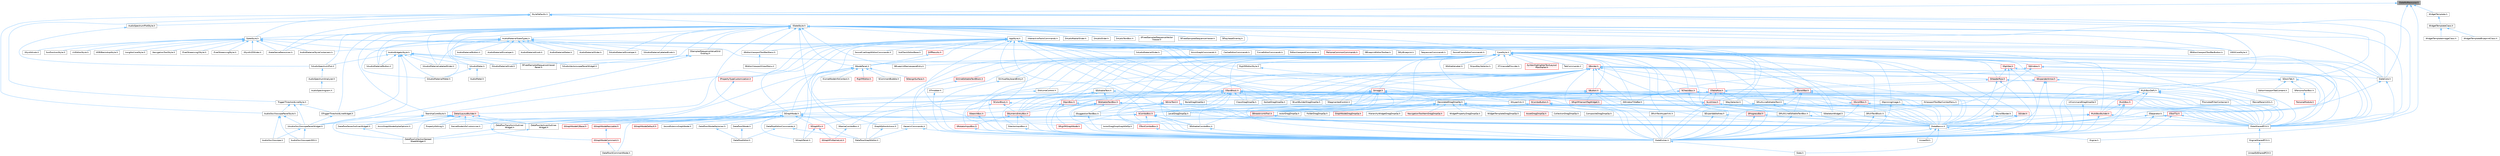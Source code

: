 digraph "SlateNoResource.h"
{
 // INTERACTIVE_SVG=YES
 // LATEX_PDF_SIZE
  bgcolor="transparent";
  edge [fontname=Helvetica,fontsize=10,labelfontname=Helvetica,labelfontsize=10];
  node [fontname=Helvetica,fontsize=10,shape=box,height=0.2,width=0.4];
  Node1 [id="Node000001",label="SlateNoResource.h",height=0.2,width=0.4,color="gray40", fillcolor="grey60", style="filled", fontcolor="black",tooltip=" "];
  Node1 -> Node2 [id="edge1_Node000001_Node000002",dir="back",color="steelblue1",style="solid",tooltip=" "];
  Node2 [id="Node000002",label="SlateCore.h",height=0.2,width=0.4,color="grey40", fillcolor="white", style="filled",URL="$dc/d03/SlateCore_8h.html",tooltip=" "];
  Node2 -> Node3 [id="edge2_Node000002_Node000003",dir="back",color="steelblue1",style="solid",tooltip=" "];
  Node3 [id="Node000003",label="Engine.h",height=0.2,width=0.4,color="grey40", fillcolor="white", style="filled",URL="$d1/d34/Public_2Engine_8h.html",tooltip=" "];
  Node2 -> Node4 [id="edge3_Node000002_Node000004",dir="back",color="steelblue1",style="solid",tooltip=" "];
  Node4 [id="Node000004",label="SlateBasics.h",height=0.2,width=0.4,color="grey40", fillcolor="white", style="filled",URL="$da/d2f/SlateBasics_8h.html",tooltip=" "];
  Node4 -> Node3 [id="edge4_Node000004_Node000003",dir="back",color="steelblue1",style="solid",tooltip=" "];
  Node4 -> Node5 [id="edge5_Node000004_Node000005",dir="back",color="steelblue1",style="solid",tooltip=" "];
  Node5 [id="Node000005",label="Slate.h",height=0.2,width=0.4,color="grey40", fillcolor="white", style="filled",URL="$d2/dc0/Slate_8h.html",tooltip=" "];
  Node4 -> Node6 [id="edge6_Node000004_Node000006",dir="back",color="steelblue1",style="solid",tooltip=" "];
  Node6 [id="Node000006",label="SlateExtras.h",height=0.2,width=0.4,color="grey40", fillcolor="white", style="filled",URL="$d8/dec/SlateExtras_8h.html",tooltip=" "];
  Node6 -> Node5 [id="edge7_Node000006_Node000005",dir="back",color="steelblue1",style="solid",tooltip=" "];
  Node4 -> Node7 [id="edge8_Node000004_Node000007",dir="back",color="steelblue1",style="solid",tooltip=" "];
  Node7 [id="Node000007",label="UnrealEd.h",height=0.2,width=0.4,color="grey40", fillcolor="white", style="filled",URL="$d2/d5f/UnrealEd_8h.html",tooltip=" "];
  Node1 -> Node8 [id="edge9_Node000001_Node000008",dir="back",color="steelblue1",style="solid",tooltip=" "];
  Node8 [id="Node000008",label="SlateSharedPCH.h",height=0.2,width=0.4,color="grey40", fillcolor="white", style="filled",URL="$d1/dfc/SlateSharedPCH_8h.html",tooltip=" "];
  Node8 -> Node9 [id="edge10_Node000008_Node000009",dir="back",color="steelblue1",style="solid",tooltip=" "];
  Node9 [id="Node000009",label="EngineSharedPCH.h",height=0.2,width=0.4,color="grey40", fillcolor="white", style="filled",URL="$dc/dbb/EngineSharedPCH_8h.html",tooltip=" "];
  Node9 -> Node10 [id="edge11_Node000009_Node000010",dir="back",color="steelblue1",style="solid",tooltip=" "];
  Node10 [id="Node000010",label="UnrealEdSharedPCH.h",height=0.2,width=0.4,color="grey40", fillcolor="white", style="filled",URL="$d1/de6/UnrealEdSharedPCH_8h.html",tooltip=" "];
  Node1 -> Node11 [id="edge12_Node000001_Node000011",dir="back",color="steelblue1",style="solid",tooltip=" "];
  Node11 [id="Node000011",label="StyleDefaults.h",height=0.2,width=0.4,color="grey40", fillcolor="white", style="filled",URL="$dc/d06/StyleDefaults_8h.html",tooltip=" "];
  Node11 -> Node12 [id="edge13_Node000011_Node000012",dir="back",color="steelblue1",style="solid",tooltip=" "];
  Node12 [id="Node000012",label="AudioOscilloscopePanelStyle.h",height=0.2,width=0.4,color="grey40", fillcolor="white", style="filled",URL="$d7/d56/AudioOscilloscopePanelStyle_8h.html",tooltip=" "];
  Node12 -> Node13 [id="edge14_Node000012_Node000013",dir="back",color="steelblue1",style="solid",tooltip=" "];
  Node13 [id="Node000013",label="AudioOscilloscope.h",height=0.2,width=0.4,color="grey40", fillcolor="white", style="filled",URL="$d5/d81/AudioOscilloscope_8h.html",tooltip=" "];
  Node12 -> Node14 [id="edge15_Node000012_Node000014",dir="back",color="steelblue1",style="solid",tooltip=" "];
  Node14 [id="Node000014",label="AudioOscilloscopeUMG.h",height=0.2,width=0.4,color="grey40", fillcolor="white", style="filled",URL="$df/de7/AudioOscilloscopeUMG_8h.html",tooltip=" "];
  Node12 -> Node15 [id="edge16_Node000012_Node000015",dir="back",color="steelblue1",style="solid",tooltip=" "];
  Node15 [id="Node000015",label="SAudioOscilloscopePanelWidget.h",height=0.2,width=0.4,color="grey40", fillcolor="white", style="filled",URL="$db/d7e/SAudioOscilloscopePanelWidget_8h.html",tooltip=" "];
  Node15 -> Node13 [id="edge17_Node000015_Node000013",dir="back",color="steelblue1",style="solid",tooltip=" "];
  Node15 -> Node14 [id="edge18_Node000015_Node000014",dir="back",color="steelblue1",style="solid",tooltip=" "];
  Node11 -> Node16 [id="edge19_Node000011_Node000016",dir="back",color="steelblue1",style="solid",tooltip=" "];
  Node16 [id="Node000016",label="AudioSpectrumPlotStyle.h",height=0.2,width=0.4,color="grey40", fillcolor="white", style="filled",URL="$d8/dfa/AudioSpectrumPlotStyle_8h.html",tooltip=" "];
  Node16 -> Node17 [id="edge20_Node000016_Node000017",dir="back",color="steelblue1",style="solid",tooltip=" "];
  Node17 [id="Node000017",label="SAudioSpectrumPlot.h",height=0.2,width=0.4,color="grey40", fillcolor="white", style="filled",URL="$dd/ddf/SAudioSpectrumPlot_8h.html",tooltip=" "];
  Node17 -> Node18 [id="edge21_Node000017_Node000018",dir="back",color="steelblue1",style="solid",tooltip=" "];
  Node18 [id="Node000018",label="AudioSpectrumAnalyzer.h",height=0.2,width=0.4,color="grey40", fillcolor="white", style="filled",URL="$de/dae/AudioSpectrumAnalyzer_8h.html",tooltip=" "];
  Node18 -> Node19 [id="edge22_Node000018_Node000019",dir="back",color="steelblue1",style="solid",tooltip=" "];
  Node19 [id="Node000019",label="AudioSpectrogram.h",height=0.2,width=0.4,color="grey40", fillcolor="white", style="filled",URL="$de/d47/AudioSpectrogram_8h.html",tooltip=" "];
  Node11 -> Node20 [id="edge23_Node000011_Node000020",dir="back",color="steelblue1",style="solid",tooltip=" "];
  Node20 [id="Node000020",label="ISlateStyle.h",height=0.2,width=0.4,color="grey40", fillcolor="white", style="filled",URL="$dc/dfa/ISlateStyle_8h.html",tooltip=" "];
  Node20 -> Node21 [id="edge24_Node000020_Node000021",dir="back",color="steelblue1",style="solid",tooltip=" "];
  Node21 [id="Node000021",label="AppStyle.h",height=0.2,width=0.4,color="grey40", fillcolor="white", style="filled",URL="$d4/dba/AppStyle_8h.html",tooltip=" "];
  Node21 -> Node22 [id="edge25_Node000021_Node000022",dir="back",color="steelblue1",style="solid",tooltip=" "];
  Node22 [id="Node000022",label="ActorDragDropGraphEdOp.h",height=0.2,width=0.4,color="grey40", fillcolor="white", style="filled",URL="$d0/d9b/ActorDragDropGraphEdOp_8h.html",tooltip=" "];
  Node21 -> Node23 [id="edge26_Node000021_Node000023",dir="back",color="steelblue1",style="solid",tooltip=" "];
  Node23 [id="Node000023",label="AnimGraphCommands.h",height=0.2,width=0.4,color="grey40", fillcolor="white", style="filled",URL="$d8/d15/AnimGraphCommands_8h.html",tooltip=" "];
  Node21 -> Node24 [id="edge27_Node000021_Node000024",dir="back",color="steelblue1",style="solid",tooltip=" "];
  Node24 [id="Node000024",label="BoneDragDropOp.h",height=0.2,width=0.4,color="grey40", fillcolor="white", style="filled",URL="$d9/dba/BoneDragDropOp_8h.html",tooltip=" "];
  Node21 -> Node25 [id="edge28_Node000021_Node000025",dir="back",color="steelblue1",style="solid",tooltip=" "];
  Node25 [id="Node000025",label="BrushBuilderDragDropOp.h",height=0.2,width=0.4,color="grey40", fillcolor="white", style="filled",URL="$d9/d56/BrushBuilderDragDropOp_8h.html",tooltip=" "];
  Node21 -> Node26 [id="edge29_Node000021_Node000026",dir="back",color="steelblue1",style="solid",tooltip=" "];
  Node26 [id="Node000026",label="CacheEditorCommands.h",height=0.2,width=0.4,color="grey40", fillcolor="white", style="filled",URL="$d9/d0a/CacheEditorCommands_8h.html",tooltip=" "];
  Node21 -> Node27 [id="edge30_Node000021_Node000027",dir="back",color="steelblue1",style="solid",tooltip=" "];
  Node27 [id="Node000027",label="ClassDragDropOp.h",height=0.2,width=0.4,color="grey40", fillcolor="white", style="filled",URL="$d5/d37/ClassDragDropOp_8h.html",tooltip=" "];
  Node21 -> Node28 [id="edge31_Node000021_Node000028",dir="back",color="steelblue1",style="solid",tooltip=" "];
  Node28 [id="Node000028",label="CoreStyle.h",height=0.2,width=0.4,color="grey40", fillcolor="white", style="filled",URL="$d6/d45/CoreStyle_8h.html",tooltip=" "];
  Node28 -> Node29 [id="edge32_Node000028_Node000029",dir="back",color="steelblue1",style="solid",tooltip=" "];
  Node29 [id="Node000029",label="GenericCommands.h",height=0.2,width=0.4,color="grey40", fillcolor="white", style="filled",URL="$d8/d81/GenericCommands_8h.html",tooltip=" "];
  Node29 -> Node30 [id="edge33_Node000029_Node000030",dir="back",color="steelblue1",style="solid",tooltip=" "];
  Node30 [id="Node000030",label="DataflowGraphEditor.h",height=0.2,width=0.4,color="grey40", fillcolor="white", style="filled",URL="$d4/dfa/DataflowGraphEditor_8h.html",tooltip=" "];
  Node29 -> Node6 [id="edge34_Node000029_Node000006",dir="back",color="steelblue1",style="solid",tooltip=" "];
  Node28 -> Node31 [id="edge35_Node000028_Node000031",dir="back",color="steelblue1",style="solid",tooltip=" "];
  Node31 [id="Node000031",label="MultiBoxBuilder.h",height=0.2,width=0.4,color="red", fillcolor="#FFF0F0", style="filled",URL="$d5/d36/MultiBoxBuilder_8h.html",tooltip=" "];
  Node31 -> Node34 [id="edge36_Node000031_Node000034",dir="back",color="steelblue1",style="solid",tooltip=" "];
  Node34 [id="Node000034",label="GraphEditorActions.h",height=0.2,width=0.4,color="grey40", fillcolor="white", style="filled",URL="$db/df3/GraphEditorActions_8h.html",tooltip=" "];
  Node34 -> Node30 [id="edge37_Node000034_Node000030",dir="back",color="steelblue1",style="solid",tooltip=" "];
  Node31 -> Node4 [id="edge38_Node000031_Node000004",dir="back",color="steelblue1",style="solid",tooltip=" "];
  Node31 -> Node6 [id="edge39_Node000031_Node000006",dir="back",color="steelblue1",style="solid",tooltip=" "];
  Node31 -> Node8 [id="edge40_Node000031_Node000008",dir="back",color="steelblue1",style="solid",tooltip=" "];
  Node28 -> Node58 [id="edge41_Node000028_Node000058",dir="back",color="steelblue1",style="solid",tooltip=" "];
  Node58 [id="Node000058",label="RigVMEditorStyle.h",height=0.2,width=0.4,color="grey40", fillcolor="white", style="filled",URL="$dd/d8a/RigVMEditorStyle_8h.html",tooltip=" "];
  Node58 -> Node59 [id="edge42_Node000058_Node000059",dir="back",color="steelblue1",style="solid",tooltip=" "];
  Node59 [id="Node000059",label="SRigVMVariantTagWidget.h",height=0.2,width=0.4,color="red", fillcolor="#FFF0F0", style="filled",URL="$d4/d38/SRigVMVariantTagWidget_8h.html",tooltip=" "];
  Node28 -> Node61 [id="edge43_Node000028_Node000061",dir="back",color="steelblue1",style="solid",tooltip=" "];
  Node61 [id="Node000061",label="SBlueprintNamespaceEntry.h",height=0.2,width=0.4,color="grey40", fillcolor="white", style="filled",URL="$d4/d22/SBlueprintNamespaceEntry_8h.html",tooltip=" "];
  Node28 -> Node62 [id="edge44_Node000028_Node000062",dir="back",color="steelblue1",style="solid",tooltip=" "];
  Node62 [id="Node000062",label="SBorder.h",height=0.2,width=0.4,color="red", fillcolor="#FFF0F0", style="filled",URL="$d2/d10/SBorder_8h.html",tooltip=" "];
  Node62 -> Node24 [id="edge45_Node000062_Node000024",dir="back",color="steelblue1",style="solid",tooltip=" "];
  Node62 -> Node25 [id="edge46_Node000062_Node000025",dir="back",color="steelblue1",style="solid",tooltip=" "];
  Node62 -> Node27 [id="edge47_Node000062_Node000027",dir="back",color="steelblue1",style="solid",tooltip=" "];
  Node62 -> Node63 [id="edge48_Node000062_Node000063",dir="back",color="steelblue1",style="solid",tooltip=" "];
  Node63 [id="Node000063",label="DecoratedDragDropOp.h",height=0.2,width=0.4,color="grey40", fillcolor="white", style="filled",URL="$d6/d6a/DecoratedDragDropOp_8h.html",tooltip=" "];
  Node63 -> Node64 [id="edge49_Node000063_Node000064",dir="back",color="steelblue1",style="solid",tooltip=" "];
  Node64 [id="Node000064",label="ActorDragDropOp.h",height=0.2,width=0.4,color="grey40", fillcolor="white", style="filled",URL="$dd/d1a/ActorDragDropOp_8h.html",tooltip=" "];
  Node64 -> Node22 [id="edge50_Node000064_Node000022",dir="back",color="steelblue1",style="solid",tooltip=" "];
  Node63 -> Node65 [id="edge51_Node000063_Node000065",dir="back",color="steelblue1",style="solid",tooltip=" "];
  Node65 [id="Node000065",label="AssetDragDropOp.h",height=0.2,width=0.4,color="red", fillcolor="#FFF0F0", style="filled",URL="$df/dda/AssetDragDropOp_8h.html",tooltip=" "];
  Node63 -> Node67 [id="edge52_Node000063_Node000067",dir="back",color="steelblue1",style="solid",tooltip=" "];
  Node67 [id="Node000067",label="CollectionDragDropOp.h",height=0.2,width=0.4,color="grey40", fillcolor="white", style="filled",URL="$d6/d23/CollectionDragDropOp_8h.html",tooltip=" "];
  Node63 -> Node68 [id="edge53_Node000063_Node000068",dir="back",color="steelblue1",style="solid",tooltip=" "];
  Node68 [id="Node000068",label="CompositeDragDropOp.h",height=0.2,width=0.4,color="grey40", fillcolor="white", style="filled",URL="$dd/d84/CompositeDragDropOp_8h.html",tooltip=" "];
  Node63 -> Node69 [id="edge54_Node000063_Node000069",dir="back",color="steelblue1",style="solid",tooltip=" "];
  Node69 [id="Node000069",label="FolderDragDropOp.h",height=0.2,width=0.4,color="grey40", fillcolor="white", style="filled",URL="$d9/d22/FolderDragDropOp_8h.html",tooltip=" "];
  Node63 -> Node70 [id="edge55_Node000063_Node000070",dir="back",color="steelblue1",style="solid",tooltip=" "];
  Node70 [id="Node000070",label="GraphNodeDragDropOp.h",height=0.2,width=0.4,color="red", fillcolor="#FFF0F0", style="filled",URL="$d3/dbf/GraphNodeDragDropOp_8h.html",tooltip=" "];
  Node63 -> Node77 [id="edge56_Node000063_Node000077",dir="back",color="steelblue1",style="solid",tooltip=" "];
  Node77 [id="Node000077",label="HierarchyWidgetDragDropOp.h",height=0.2,width=0.4,color="grey40", fillcolor="white", style="filled",URL="$dd/dee/HierarchyWidgetDragDropOp_8h.html",tooltip=" "];
  Node63 -> Node78 [id="edge57_Node000063_Node000078",dir="back",color="steelblue1",style="solid",tooltip=" "];
  Node78 [id="Node000078",label="LevelDragDropOp.h",height=0.2,width=0.4,color="grey40", fillcolor="white", style="filled",URL="$dc/da5/LevelDragDropOp_8h.html",tooltip=" "];
  Node63 -> Node79 [id="edge58_Node000063_Node000079",dir="back",color="steelblue1",style="solid",tooltip=" "];
  Node79 [id="Node000079",label="NavigationToolItemDragDropOp.h",height=0.2,width=0.4,color="red", fillcolor="#FFF0F0", style="filled",URL="$d5/ddf/NavigationToolItemDragDropOp_8h.html",tooltip=" "];
  Node63 -> Node82 [id="edge59_Node000063_Node000082",dir="back",color="steelblue1",style="solid",tooltip=" "];
  Node82 [id="Node000082",label="WidgetPropertyDragDropOp.h",height=0.2,width=0.4,color="grey40", fillcolor="white", style="filled",URL="$dc/d6e/WidgetPropertyDragDropOp_8h.html",tooltip=" "];
  Node63 -> Node83 [id="edge60_Node000063_Node000083",dir="back",color="steelblue1",style="solid",tooltip=" "];
  Node83 [id="Node000083",label="WidgetTemplateDragDropOp.h",height=0.2,width=0.4,color="grey40", fillcolor="white", style="filled",URL="$dc/d8f/WidgetTemplateDragDropOp_8h.html",tooltip=" "];
  Node62 -> Node78 [id="edge61_Node000062_Node000078",dir="back",color="steelblue1",style="solid",tooltip=" "];
  Node62 -> Node89 [id="edge62_Node000062_Node000089",dir="back",color="steelblue1",style="solid",tooltip=" "];
  Node89 [id="Node000089",label="SButton.h",height=0.2,width=0.4,color="red", fillcolor="#FFF0F0", style="filled",URL="$d4/d2a/SButton_8h.html",tooltip=" "];
  Node89 -> Node91 [id="edge63_Node000089_Node000091",dir="back",color="steelblue1",style="solid",tooltip=" "];
  Node91 [id="Node000091",label="SBreadcrumbTrail.h",height=0.2,width=0.4,color="red", fillcolor="#FFF0F0", style="filled",URL="$d4/de2/SBreadcrumbTrail_8h.html",tooltip=" "];
  Node91 -> Node6 [id="edge64_Node000091_Node000006",dir="back",color="steelblue1",style="solid",tooltip=" "];
  Node89 -> Node95 [id="edge65_Node000089_Node000095",dir="back",color="steelblue1",style="solid",tooltip=" "];
  Node95 [id="Node000095",label="SEditableComboBox.h",height=0.2,width=0.4,color="grey40", fillcolor="white", style="filled",URL="$d0/d8c/SEditableComboBox_8h.html",tooltip=" "];
  Node95 -> Node6 [id="edge66_Node000095_Node000006",dir="back",color="steelblue1",style="solid",tooltip=" "];
  Node89 -> Node96 [id="edge67_Node000089_Node000096",dir="back",color="steelblue1",style="solid",tooltip=" "];
  Node96 [id="Node000096",label="SHyperlink.h",height=0.2,width=0.4,color="grey40", fillcolor="white", style="filled",URL="$d3/d8c/SHyperlink_8h.html",tooltip=" "];
  Node96 -> Node97 [id="edge68_Node000096_Node000097",dir="back",color="steelblue1",style="solid",tooltip=" "];
  Node97 [id="Node000097",label="SRichTextHyperlink.h",height=0.2,width=0.4,color="grey40", fillcolor="white", style="filled",URL="$da/d06/SRichTextHyperlink_8h.html",tooltip=" "];
  Node97 -> Node6 [id="edge69_Node000097_Node000006",dir="back",color="steelblue1",style="solid",tooltip=" "];
  Node96 -> Node6 [id="edge70_Node000096_Node000006",dir="back",color="steelblue1",style="solid",tooltip=" "];
  Node89 -> Node98 [id="edge71_Node000089_Node000098",dir="back",color="steelblue1",style="solid",tooltip=" "];
  Node98 [id="Node000098",label="SKeySelector.h",height=0.2,width=0.4,color="grey40", fillcolor="white", style="filled",URL="$de/d62/SKeySelector_8h.html",tooltip=" "];
  Node89 -> Node59 [id="edge72_Node000089_Node000059",dir="back",color="steelblue1",style="solid",tooltip=" "];
  Node89 -> Node101 [id="edge73_Node000089_Node000101",dir="back",color="steelblue1",style="solid",tooltip=" "];
  Node101 [id="Node000101",label="SSkeletonWidget.h",height=0.2,width=0.4,color="grey40", fillcolor="white", style="filled",URL="$dd/da7/SSkeletonWidget_8h.html",tooltip=" "];
  Node89 -> Node102 [id="edge74_Node000089_Node000102",dir="back",color="steelblue1",style="solid",tooltip=" "];
  Node102 [id="Node000102",label="SWindowTitleBar.h",height=0.2,width=0.4,color="grey40", fillcolor="white", style="filled",URL="$d0/dce/SWindowTitleBar_8h.html",tooltip=" "];
  Node89 -> Node4 [id="edge75_Node000089_Node000004",dir="back",color="steelblue1",style="solid",tooltip=" "];
  Node89 -> Node6 [id="edge76_Node000089_Node000006",dir="back",color="steelblue1",style="solid",tooltip=" "];
  Node89 -> Node8 [id="edge77_Node000089_Node000008",dir="back",color="steelblue1",style="solid",tooltip=" "];
  Node62 -> Node104 [id="edge78_Node000062_Node000104",dir="back",color="steelblue1",style="solid",tooltip=" "];
  Node104 [id="Node000104",label="SDockTab.h",height=0.2,width=0.4,color="grey40", fillcolor="white", style="filled",URL="$d2/d6f/SDockTab_8h.html",tooltip=" "];
  Node104 -> Node105 [id="edge79_Node000104_Node000105",dir="back",color="steelblue1",style="solid",tooltip=" "];
  Node105 [id="Node000105",label="EditorViewportTabContent.h",height=0.2,width=0.4,color="grey40", fillcolor="white", style="filled",URL="$d9/da4/EditorViewportTabContent_8h.html",tooltip=" "];
  Node104 -> Node106 [id="edge80_Node000104_Node000106",dir="back",color="steelblue1",style="solid",tooltip=" "];
  Node106 [id="Node000106",label="SPersonaToolBox.h",height=0.2,width=0.4,color="grey40", fillcolor="white", style="filled",URL="$d3/d1c/SPersonaToolBox_8h.html",tooltip=" "];
  Node106 -> Node107 [id="edge81_Node000106_Node000107",dir="back",color="steelblue1",style="solid",tooltip=" "];
  Node107 [id="Node000107",label="PersonaModule.h",height=0.2,width=0.4,color="red", fillcolor="#FFF0F0", style="filled",URL="$de/d74/PersonaModule_8h.html",tooltip=" "];
  Node104 -> Node6 [id="edge82_Node000104_Node000006",dir="back",color="steelblue1",style="solid",tooltip=" "];
  Node104 -> Node8 [id="edge83_Node000104_Node000008",dir="back",color="steelblue1",style="solid",tooltip=" "];
  Node62 -> Node109 [id="edge84_Node000062_Node000109",dir="back",color="steelblue1",style="solid",tooltip=" "];
  Node109 [id="Node000109",label="SEditableTextBox.h",height=0.2,width=0.4,color="red", fillcolor="#FFF0F0", style="filled",URL="$df/dd0/SEditableTextBox_8h.html",tooltip=" "];
  Node109 -> Node95 [id="edge85_Node000109_Node000095",dir="back",color="steelblue1",style="solid",tooltip=" "];
  Node109 -> Node116 [id="edge86_Node000109_Node000116",dir="back",color="steelblue1",style="solid",tooltip=" "];
  Node116 [id="Node000116",label="SSearchBox.h",height=0.2,width=0.4,color="red", fillcolor="#FFF0F0", style="filled",URL="$df/d3f/SSearchBox_8h.html",tooltip=" "];
  Node116 -> Node6 [id="edge87_Node000116_Node000006",dir="back",color="steelblue1",style="solid",tooltip=" "];
  Node109 -> Node123 [id="edge88_Node000109_Node000123",dir="back",color="steelblue1",style="solid",tooltip=" "];
  Node123 [id="Node000123",label="SSuggestionTextBox.h",height=0.2,width=0.4,color="grey40", fillcolor="white", style="filled",URL="$d1/df9/SSuggestionTextBox_8h.html",tooltip=" "];
  Node123 -> Node6 [id="edge89_Node000123_Node000006",dir="back",color="steelblue1",style="solid",tooltip=" "];
  Node109 -> Node4 [id="edge90_Node000109_Node000004",dir="back",color="steelblue1",style="solid",tooltip=" "];
  Node109 -> Node6 [id="edge91_Node000109_Node000006",dir="back",color="steelblue1",style="solid",tooltip=" "];
  Node109 -> Node8 [id="edge92_Node000109_Node000008",dir="back",color="steelblue1",style="solid",tooltip=" "];
  Node62 -> Node124 [id="edge93_Node000062_Node000124",dir="back",color="steelblue1",style="solid",tooltip=" "];
  Node124 [id="Node000124",label="SErrorText.h",height=0.2,width=0.4,color="red", fillcolor="#FFF0F0", style="filled",URL="$d7/d9a/SErrorText_8h.html",tooltip=" "];
  Node124 -> Node126 [id="edge94_Node000124_Node000126",dir="back",color="steelblue1",style="solid",tooltip=" "];
  Node126 [id="Node000126",label="SGraphNode.h",height=0.2,width=0.4,color="grey40", fillcolor="white", style="filled",URL="$d2/d30/SGraphNode_8h.html",tooltip=" "];
  Node126 -> Node30 [id="edge95_Node000126_Node000030",dir="back",color="steelblue1",style="solid",tooltip=" "];
  Node126 -> Node127 [id="edge96_Node000126_Node000127",dir="back",color="steelblue1",style="solid",tooltip=" "];
  Node127 [id="Node000127",label="DataflowSCommentNode.h",height=0.2,width=0.4,color="grey40", fillcolor="white", style="filled",URL="$de/dd7/DataflowSCommentNode_8h.html",tooltip=" "];
  Node126 -> Node128 [id="edge97_Node000126_Node000128",dir="back",color="steelblue1",style="solid",tooltip=" "];
  Node128 [id="Node000128",label="DataflowSNode.h",height=0.2,width=0.4,color="grey40", fillcolor="white", style="filled",URL="$d8/d5a/DataflowSNode_8h.html",tooltip=" "];
  Node128 -> Node129 [id="edge98_Node000128_Node000129",dir="back",color="steelblue1",style="solid",tooltip=" "];
  Node129 [id="Node000129",label="DataflowEditor.h",height=0.2,width=0.4,color="grey40", fillcolor="white", style="filled",URL="$d9/d93/DataflowEditor_8h.html",tooltip=" "];
  Node126 -> Node130 [id="edge99_Node000126_Node000130",dir="back",color="steelblue1",style="solid",tooltip=" "];
  Node130 [id="Node000130",label="DataflowSNodeFactories.h",height=0.2,width=0.4,color="grey40", fillcolor="white", style="filled",URL="$dc/d28/DataflowSNodeFactories_8h.html",tooltip=" "];
  Node130 -> Node129 [id="edge100_Node000130_Node000129",dir="back",color="steelblue1",style="solid",tooltip=" "];
  Node126 -> Node131 [id="edge101_Node000126_Node000131",dir="back",color="steelblue1",style="solid",tooltip=" "];
  Node131 [id="Node000131",label="SGraphNodeDefault.h",height=0.2,width=0.4,color="red", fillcolor="#FFF0F0", style="filled",URL="$de/daa/SGraphNodeDefault_8h.html",tooltip=" "];
  Node126 -> Node134 [id="edge102_Node000126_Node000134",dir="back",color="steelblue1",style="solid",tooltip=" "];
  Node134 [id="Node000134",label="SGraphNodeK2Base.h",height=0.2,width=0.4,color="red", fillcolor="#FFF0F0", style="filled",URL="$de/d4a/SGraphNodeK2Base_8h.html",tooltip=" "];
  Node126 -> Node139 [id="edge103_Node000126_Node000139",dir="back",color="steelblue1",style="solid",tooltip=" "];
  Node139 [id="Node000139",label="SGraphNodeResizable.h",height=0.2,width=0.4,color="red", fillcolor="#FFF0F0", style="filled",URL="$da/d09/SGraphNodeResizable_8h.html",tooltip=" "];
  Node139 -> Node140 [id="edge104_Node000139_Node000140",dir="back",color="steelblue1",style="solid",tooltip=" "];
  Node140 [id="Node000140",label="SGraphNodeComment.h",height=0.2,width=0.4,color="red", fillcolor="#FFF0F0", style="filled",URL="$d7/db6/SGraphNodeComment_8h.html",tooltip=" "];
  Node140 -> Node127 [id="edge105_Node000140_Node000127",dir="back",color="steelblue1",style="solid",tooltip=" "];
  Node126 -> Node143 [id="edge106_Node000126_Node000143",dir="back",color="steelblue1",style="solid",tooltip=" "];
  Node143 [id="Node000143",label="SGraphPanel.h",height=0.2,width=0.4,color="grey40", fillcolor="white", style="filled",URL="$d2/dcf/SGraphPanel_8h.html",tooltip=" "];
  Node126 -> Node144 [id="edge107_Node000126_Node000144",dir="back",color="steelblue1",style="solid",tooltip=" "];
  Node144 [id="Node000144",label="SGraphPin.h",height=0.2,width=0.4,color="red", fillcolor="#FFF0F0", style="filled",URL="$d1/dd1/SGraphPin_8h.html",tooltip=" "];
  Node144 -> Node143 [id="edge108_Node000144_Node000143",dir="back",color="steelblue1",style="solid",tooltip=" "];
  Node144 -> Node156 [id="edge109_Node000144_Node000156",dir="back",color="steelblue1",style="solid",tooltip=" "];
  Node156 [id="Node000156",label="SGraphPinNameList.h",height=0.2,width=0.4,color="red", fillcolor="#FFF0F0", style="filled",URL="$d4/d09/SGraphPinNameList_8h.html",tooltip=" "];
  Node126 -> Node178 [id="edge110_Node000126_Node000178",dir="back",color="steelblue1",style="solid",tooltip=" "];
  Node178 [id="Node000178",label="SRigVMGraphNode.h",height=0.2,width=0.4,color="red", fillcolor="#FFF0F0", style="filled",URL="$d0/d1e/SRigVMGraphNode_8h.html",tooltip=" "];
  Node126 -> Node180 [id="edge111_Node000126_Node000180",dir="back",color="steelblue1",style="solid",tooltip=" "];
  Node180 [id="Node000180",label="SoundSubmixGraphNode.h",height=0.2,width=0.4,color="grey40", fillcolor="white", style="filled",URL="$d5/d09/SoundSubmixGraphNode_8h.html",tooltip=" "];
  Node124 -> Node123 [id="edge112_Node000124_Node000123",dir="back",color="steelblue1",style="solid",tooltip=" "];
  Node124 -> Node4 [id="edge113_Node000124_Node000004",dir="back",color="steelblue1",style="solid",tooltip=" "];
  Node124 -> Node6 [id="edge114_Node000124_Node000006",dir="back",color="steelblue1",style="solid",tooltip=" "];
  Node124 -> Node8 [id="edge115_Node000124_Node000008",dir="back",color="steelblue1",style="solid",tooltip=" "];
  Node62 -> Node144 [id="edge116_Node000062_Node000144",dir="back",color="steelblue1",style="solid",tooltip=" "];
  Node62 -> Node185 [id="edge117_Node000062_Node000185",dir="back",color="steelblue1",style="solid",tooltip=" "];
  Node185 [id="Node000185",label="SHeaderRow.h",height=0.2,width=0.4,color="red", fillcolor="#FFF0F0", style="filled",URL="$d4/d31/SHeaderRow_8h.html",tooltip=" "];
  Node185 -> Node207 [id="edge118_Node000185_Node000207",dir="back",color="steelblue1",style="solid",tooltip=" "];
  Node207 [id="Node000207",label="STableRow.h",height=0.2,width=0.4,color="red", fillcolor="#FFF0F0", style="filled",URL="$d8/d43/STableRow_8h.html",tooltip=" "];
  Node207 -> Node214 [id="edge119_Node000207_Node000214",dir="back",color="steelblue1",style="solid",tooltip=" "];
  Node214 [id="Node000214",label="DataflowTransformOutliner\lWidget.h",height=0.2,width=0.4,color="grey40", fillcolor="white", style="filled",URL="$d8/df9/DataflowTransformOutlinerWidget_8h.html",tooltip=" "];
  Node214 -> Node215 [id="edge120_Node000214_Node000215",dir="back",color="steelblue1",style="solid",tooltip=" "];
  Node215 [id="Node000215",label="DataflowCollectionSpread\lSheetWidget.h",height=0.2,width=0.4,color="grey40", fillcolor="white", style="filled",URL="$da/da3/DataflowCollectionSpreadSheetWidget_8h.html",tooltip=" "];
  Node207 -> Node216 [id="edge121_Node000207_Node000216",dir="back",color="steelblue1",style="solid",tooltip=" "];
  Node216 [id="Node000216",label="DataflowVerticesOutliner\lWidget.h",height=0.2,width=0.4,color="grey40", fillcolor="white", style="filled",URL="$dd/deb/DataflowVerticesOutlinerWidget_8h.html",tooltip=" "];
  Node216 -> Node215 [id="edge122_Node000216_Node000215",dir="back",color="steelblue1",style="solid",tooltip=" "];
  Node207 -> Node295 [id="edge123_Node000207_Node000295",dir="back",color="steelblue1",style="solid",tooltip=" "];
  Node295 [id="Node000295",label="SComboBox.h",height=0.2,width=0.4,color="red", fillcolor="#FFF0F0", style="filled",URL="$d2/dd5/SComboBox_8h.html",tooltip=" "];
  Node295 -> Node214 [id="edge124_Node000295_Node000214",dir="back",color="steelblue1",style="solid",tooltip=" "];
  Node295 -> Node216 [id="edge125_Node000295_Node000216",dir="back",color="steelblue1",style="solid",tooltip=" "];
  Node295 -> Node15 [id="edge126_Node000295_Node000015",dir="back",color="steelblue1",style="solid",tooltip=" "];
  Node295 -> Node95 [id="edge127_Node000295_Node000095",dir="back",color="steelblue1",style="solid",tooltip=" "];
  Node295 -> Node300 [id="edge128_Node000295_Node000300",dir="back",color="steelblue1",style="solid",tooltip=" "];
  Node300 [id="Node000300",label="SNameComboBox.h",height=0.2,width=0.4,color="grey40", fillcolor="white", style="filled",URL="$d8/d4b/SNameComboBox_8h.html",tooltip=" "];
  Node300 -> Node156 [id="edge129_Node000300_Node000156",dir="back",color="steelblue1",style="solid",tooltip=" "];
  Node295 -> Node301 [id="edge130_Node000295_Node000301",dir="back",color="steelblue1",style="solid",tooltip=" "];
  Node301 [id="Node000301",label="STextComboBox.h",height=0.2,width=0.4,color="red", fillcolor="#FFF0F0", style="filled",URL="$d6/d14/STextComboBox_8h.html",tooltip=" "];
  Node301 -> Node6 [id="edge131_Node000301_Node000006",dir="back",color="steelblue1",style="solid",tooltip=" "];
  Node295 -> Node4 [id="edge132_Node000295_Node000004",dir="back",color="steelblue1",style="solid",tooltip=" "];
  Node295 -> Node6 [id="edge133_Node000295_Node000006",dir="back",color="steelblue1",style="solid",tooltip=" "];
  Node295 -> Node8 [id="edge134_Node000295_Node000008",dir="back",color="steelblue1",style="solid",tooltip=" "];
  Node207 -> Node98 [id="edge135_Node000207_Node000098",dir="back",color="steelblue1",style="solid",tooltip=" "];
  Node207 -> Node321 [id="edge136_Node000207_Node000321",dir="back",color="steelblue1",style="solid",tooltip=" "];
  Node321 [id="Node000321",label="SListView.h",height=0.2,width=0.4,color="red", fillcolor="#FFF0F0", style="filled",URL="$db/db5/SListView_8h.html",tooltip=" "];
  Node321 -> Node295 [id="edge137_Node000321_Node000295",dir="back",color="steelblue1",style="solid",tooltip=" "];
  Node321 -> Node101 [id="edge138_Node000321_Node000101",dir="back",color="steelblue1",style="solid",tooltip=" "];
  Node321 -> Node4 [id="edge139_Node000321_Node000004",dir="back",color="steelblue1",style="solid",tooltip=" "];
  Node321 -> Node6 [id="edge140_Node000321_Node000006",dir="back",color="steelblue1",style="solid",tooltip=" "];
  Node321 -> Node8 [id="edge141_Node000321_Node000008",dir="back",color="steelblue1",style="solid",tooltip=" "];
  Node207 -> Node101 [id="edge142_Node000207_Node000101",dir="back",color="steelblue1",style="solid",tooltip=" "];
  Node207 -> Node123 [id="edge143_Node000207_Node000123",dir="back",color="steelblue1",style="solid",tooltip=" "];
  Node207 -> Node4 [id="edge144_Node000207_Node000004",dir="back",color="steelblue1",style="solid",tooltip=" "];
  Node207 -> Node6 [id="edge145_Node000207_Node000006",dir="back",color="steelblue1",style="solid",tooltip=" "];
  Node207 -> Node8 [id="edge146_Node000207_Node000008",dir="back",color="steelblue1",style="solid",tooltip=" "];
  Node185 -> Node4 [id="edge147_Node000185_Node000004",dir="back",color="steelblue1",style="solid",tooltip=" "];
  Node185 -> Node6 [id="edge148_Node000185_Node000006",dir="back",color="steelblue1",style="solid",tooltip=" "];
  Node185 -> Node8 [id="edge149_Node000185_Node000008",dir="back",color="steelblue1",style="solid",tooltip=" "];
  Node62 -> Node351 [id="edge150_Node000062_Node000351",dir="back",color="steelblue1",style="solid",tooltip=" "];
  Node351 [id="Node000351",label="SMultiLineEditableTextBox.h",height=0.2,width=0.4,color="grey40", fillcolor="white", style="filled",URL="$da/d53/SMultiLineEditableTextBox_8h.html",tooltip=" "];
  Node351 -> Node4 [id="edge151_Node000351_Node000004",dir="back",color="steelblue1",style="solid",tooltip=" "];
  Node351 -> Node6 [id="edge152_Node000351_Node000006",dir="back",color="steelblue1",style="solid",tooltip=" "];
  Node62 -> Node353 [id="edge153_Node000062_Node000353",dir="back",color="steelblue1",style="solid",tooltip=" "];
  Node353 [id="Node000353",label="SNumericEntryBox.h",height=0.2,width=0.4,color="red", fillcolor="#FFF0F0", style="filled",URL="$d8/d1a/SNumericEntryBox_8h.html",tooltip=" "];
  Node353 -> Node354 [id="edge154_Node000353_Node000354",dir="back",color="steelblue1",style="solid",tooltip=" "];
  Node354 [id="Node000354",label="SRotatorInputBox.h",height=0.2,width=0.4,color="red", fillcolor="#FFF0F0", style="filled",URL="$de/dd2/SRotatorInputBox_8h.html",tooltip=" "];
  Node354 -> Node6 [id="edge155_Node000354_Node000006",dir="back",color="steelblue1",style="solid",tooltip=" "];
  Node353 -> Node359 [id="edge156_Node000353_Node000359",dir="back",color="steelblue1",style="solid",tooltip=" "];
  Node359 [id="Node000359",label="SVectorInputBox.h",height=0.2,width=0.4,color="grey40", fillcolor="white", style="filled",URL="$df/d44/SVectorInputBox_8h.html",tooltip=" "];
  Node359 -> Node6 [id="edge157_Node000359_Node000006",dir="back",color="steelblue1",style="solid",tooltip=" "];
  Node353 -> Node6 [id="edge158_Node000353_Node000006",dir="back",color="steelblue1",style="solid",tooltip=" "];
  Node62 -> Node362 [id="edge159_Node000062_Node000362",dir="back",color="steelblue1",style="solid",tooltip=" "];
  Node362 [id="Node000362",label="SScrollBar.h",height=0.2,width=0.4,color="red", fillcolor="#FFF0F0", style="filled",URL="$d4/dde/SScrollBar_8h.html",tooltip=" "];
  Node362 -> Node321 [id="edge160_Node000362_Node000321",dir="back",color="steelblue1",style="solid",tooltip=" "];
  Node362 -> Node412 [id="edge161_Node000362_Node000412",dir="back",color="steelblue1",style="solid",tooltip=" "];
  Node412 [id="Node000412",label="SMultiLineEditableText.h",height=0.2,width=0.4,color="grey40", fillcolor="white", style="filled",URL="$d3/d39/SMultiLineEditableText_8h.html",tooltip=" "];
  Node412 -> Node351 [id="edge162_Node000412_Node000351",dir="back",color="steelblue1",style="solid",tooltip=" "];
  Node412 -> Node4 [id="edge163_Node000412_Node000004",dir="back",color="steelblue1",style="solid",tooltip=" "];
  Node412 -> Node6 [id="edge164_Node000412_Node000006",dir="back",color="steelblue1",style="solid",tooltip=" "];
  Node362 -> Node351 [id="edge165_Node000362_Node000351",dir="back",color="steelblue1",style="solid",tooltip=" "];
  Node362 -> Node413 [id="edge166_Node000362_Node000413",dir="back",color="steelblue1",style="solid",tooltip=" "];
  Node413 [id="Node000413",label="SScrollBox.h",height=0.2,width=0.4,color="red", fillcolor="#FFF0F0", style="filled",URL="$d3/da2/SScrollBox_8h.html",tooltip=" "];
  Node413 -> Node91 [id="edge167_Node000413_Node000091",dir="back",color="steelblue1",style="solid",tooltip=" "];
  Node413 -> Node4 [id="edge168_Node000413_Node000004",dir="back",color="steelblue1",style="solid",tooltip=" "];
  Node413 -> Node6 [id="edge169_Node000413_Node000006",dir="back",color="steelblue1",style="solid",tooltip=" "];
  Node413 -> Node8 [id="edge170_Node000413_Node000008",dir="back",color="steelblue1",style="solid",tooltip=" "];
  Node362 -> Node4 [id="edge171_Node000362_Node000004",dir="back",color="steelblue1",style="solid",tooltip=" "];
  Node362 -> Node6 [id="edge172_Node000362_Node000006",dir="back",color="steelblue1",style="solid",tooltip=" "];
  Node362 -> Node8 [id="edge173_Node000362_Node000008",dir="back",color="steelblue1",style="solid",tooltip=" "];
  Node62 -> Node415 [id="edge174_Node000062_Node000415",dir="back",color="steelblue1",style="solid",tooltip=" "];
  Node415 [id="Node000415",label="SSegmentedControl.h",height=0.2,width=0.4,color="grey40", fillcolor="white", style="filled",URL="$d3/d4f/SSegmentedControl_8h.html",tooltip=" "];
  Node62 -> Node416 [id="edge175_Node000062_Node000416",dir="back",color="steelblue1",style="solid",tooltip=" "];
  Node416 [id="Node000416",label="SSeparator.h",height=0.2,width=0.4,color="grey40", fillcolor="white", style="filled",URL="$d9/de5/SSeparator_8h.html",tooltip=" "];
  Node416 -> Node4 [id="edge176_Node000416_Node000004",dir="back",color="steelblue1",style="solid",tooltip=" "];
  Node416 -> Node6 [id="edge177_Node000416_Node000006",dir="back",color="steelblue1",style="solid",tooltip=" "];
  Node416 -> Node8 [id="edge178_Node000416_Node000008",dir="back",color="steelblue1",style="solid",tooltip=" "];
  Node62 -> Node101 [id="edge179_Node000062_Node000101",dir="back",color="steelblue1",style="solid",tooltip=" "];
  Node62 -> Node207 [id="edge180_Node000062_Node000207",dir="back",color="steelblue1",style="solid",tooltip=" "];
  Node62 -> Node102 [id="edge181_Node000062_Node000102",dir="back",color="steelblue1",style="solid",tooltip=" "];
  Node62 -> Node4 [id="edge182_Node000062_Node000004",dir="back",color="steelblue1",style="solid",tooltip=" "];
  Node62 -> Node6 [id="edge183_Node000062_Node000006",dir="back",color="steelblue1",style="solid",tooltip=" "];
  Node62 -> Node8 [id="edge184_Node000062_Node000008",dir="back",color="steelblue1",style="solid",tooltip=" "];
  Node62 -> Node417 [id="edge185_Node000062_Node000417",dir="back",color="steelblue1",style="solid",tooltip=" "];
  Node417 [id="Node000417",label="SocketDragDropOp.h",height=0.2,width=0.4,color="grey40", fillcolor="white", style="filled",URL="$d2/d53/SocketDragDropOp_8h.html",tooltip=" "];
  Node28 -> Node91 [id="edge186_Node000028_Node000091",dir="back",color="steelblue1",style="solid",tooltip=" "];
  Node28 -> Node89 [id="edge187_Node000028_Node000089",dir="back",color="steelblue1",style="solid",tooltip=" "];
  Node28 -> Node418 [id="edge188_Node000028_Node000418",dir="back",color="steelblue1",style="solid",tooltip=" "];
  Node418 [id="Node000418",label="SCheckBox.h",height=0.2,width=0.4,color="red", fillcolor="#FFF0F0", style="filled",URL="$d8/d16/SCheckBox_8h.html",tooltip=" "];
  Node418 -> Node30 [id="edge189_Node000418_Node000030",dir="back",color="steelblue1",style="solid",tooltip=" "];
  Node418 -> Node353 [id="edge190_Node000418_Node000353",dir="back",color="steelblue1",style="solid",tooltip=" "];
  Node418 -> Node415 [id="edge191_Node000418_Node000415",dir="back",color="steelblue1",style="solid",tooltip=" "];
  Node418 -> Node425 [id="edge192_Node000418_Node000425",dir="back",color="steelblue1",style="solid",tooltip=" "];
  Node425 [id="Node000425",label="SViewportToolBarComboMenu.h",height=0.2,width=0.4,color="grey40", fillcolor="white", style="filled",URL="$de/d6a/SViewportToolBarComboMenu_8h.html",tooltip=" "];
  Node418 -> Node4 [id="edge193_Node000418_Node000004",dir="back",color="steelblue1",style="solid",tooltip=" "];
  Node418 -> Node6 [id="edge194_Node000418_Node000006",dir="back",color="steelblue1",style="solid",tooltip=" "];
  Node418 -> Node8 [id="edge195_Node000418_Node000008",dir="back",color="steelblue1",style="solid",tooltip=" "];
  Node28 -> Node95 [id="edge196_Node000028_Node000095",dir="back",color="steelblue1",style="solid",tooltip=" "];
  Node28 -> Node426 [id="edge197_Node000028_Node000426",dir="back",color="steelblue1",style="solid",tooltip=" "];
  Node426 [id="Node000426",label="SEditableLabel.h",height=0.2,width=0.4,color="grey40", fillcolor="white", style="filled",URL="$dd/db3/SEditableLabel_8h.html",tooltip=" "];
  Node28 -> Node427 [id="edge198_Node000028_Node000427",dir="back",color="steelblue1",style="solid",tooltip=" "];
  Node427 [id="Node000427",label="SEditableText.h",height=0.2,width=0.4,color="grey40", fillcolor="white", style="filled",URL="$df/df7/SEditableText_8h.html",tooltip=" "];
  Node427 -> Node109 [id="edge199_Node000427_Node000109",dir="back",color="steelblue1",style="solid",tooltip=" "];
  Node427 -> Node353 [id="edge200_Node000427_Node000353",dir="back",color="steelblue1",style="solid",tooltip=" "];
  Node427 -> Node428 [id="edge201_Node000427_Node000428",dir="back",color="steelblue1",style="solid",tooltip=" "];
  Node428 [id="Node000428",label="SSpinBox.h",height=0.2,width=0.4,color="red", fillcolor="#FFF0F0", style="filled",URL="$d5/da5/SSpinBox_8h.html",tooltip=" "];
  Node428 -> Node353 [id="edge202_Node000428_Node000353",dir="back",color="steelblue1",style="solid",tooltip=" "];
  Node428 -> Node4 [id="edge203_Node000428_Node000004",dir="back",color="steelblue1",style="solid",tooltip=" "];
  Node428 -> Node6 [id="edge204_Node000428_Node000006",dir="back",color="steelblue1",style="solid",tooltip=" "];
  Node427 -> Node4 [id="edge205_Node000427_Node000004",dir="back",color="steelblue1",style="solid",tooltip=" "];
  Node427 -> Node6 [id="edge206_Node000427_Node000006",dir="back",color="steelblue1",style="solid",tooltip=" "];
  Node427 -> Node8 [id="edge207_Node000427_Node000008",dir="back",color="steelblue1",style="solid",tooltip=" "];
  Node28 -> Node109 [id="edge208_Node000028_Node000109",dir="back",color="steelblue1",style="solid",tooltip=" "];
  Node28 -> Node124 [id="edge209_Node000028_Node000124",dir="back",color="steelblue1",style="solid",tooltip=" "];
  Node28 -> Node430 [id="edge210_Node000028_Node000430",dir="back",color="steelblue1",style="solid",tooltip=" "];
  Node430 [id="Node000430",label="SExpandableArea.h",height=0.2,width=0.4,color="grey40", fillcolor="white", style="filled",URL="$da/d6a/SExpandableArea_8h.html",tooltip=" "];
  Node430 -> Node6 [id="edge211_Node000430_Node000006",dir="back",color="steelblue1",style="solid",tooltip=" "];
  Node430 -> Node8 [id="edge212_Node000430_Node000008",dir="back",color="steelblue1",style="solid",tooltip=" "];
  Node28 -> Node431 [id="edge213_Node000028_Node000431",dir="back",color="steelblue1",style="solid",tooltip=" "];
  Node431 [id="Node000431",label="SExpanderArrow.h",height=0.2,width=0.4,color="red", fillcolor="#FFF0F0", style="filled",URL="$df/dca/SExpanderArrow_8h.html",tooltip=" "];
  Node431 -> Node207 [id="edge214_Node000431_Node000207",dir="back",color="steelblue1",style="solid",tooltip=" "];
  Node431 -> Node4 [id="edge215_Node000431_Node000004",dir="back",color="steelblue1",style="solid",tooltip=" "];
  Node431 -> Node6 [id="edge216_Node000431_Node000006",dir="back",color="steelblue1",style="solid",tooltip=" "];
  Node431 -> Node8 [id="edge217_Node000431_Node000008",dir="back",color="steelblue1",style="solid",tooltip=" "];
  Node28 -> Node185 [id="edge218_Node000028_Node000185",dir="back",color="steelblue1",style="solid",tooltip=" "];
  Node28 -> Node96 [id="edge219_Node000028_Node000096",dir="back",color="steelblue1",style="solid",tooltip=" "];
  Node28 -> Node432 [id="edge220_Node000028_Node000432",dir="back",color="steelblue1",style="solid",tooltip=" "];
  Node432 [id="Node000432",label="SImage.h",height=0.2,width=0.4,color="red", fillcolor="#FFF0F0", style="filled",URL="$d9/dbd/SImage_8h.html",tooltip=" "];
  Node432 -> Node24 [id="edge221_Node000432_Node000024",dir="back",color="steelblue1",style="solid",tooltip=" "];
  Node432 -> Node25 [id="edge222_Node000432_Node000025",dir="back",color="steelblue1",style="solid",tooltip=" "];
  Node432 -> Node27 [id="edge223_Node000432_Node000027",dir="back",color="steelblue1",style="solid",tooltip=" "];
  Node432 -> Node63 [id="edge224_Node000432_Node000063",dir="back",color="steelblue1",style="solid",tooltip=" "];
  Node432 -> Node91 [id="edge225_Node000432_Node000091",dir="back",color="steelblue1",style="solid",tooltip=" "];
  Node432 -> Node95 [id="edge226_Node000432_Node000095",dir="back",color="steelblue1",style="solid",tooltip=" "];
  Node432 -> Node321 [id="edge227_Node000432_Node000321",dir="back",color="steelblue1",style="solid",tooltip=" "];
  Node432 -> Node178 [id="edge228_Node000432_Node000178",dir="back",color="steelblue1",style="solid",tooltip=" "];
  Node432 -> Node415 [id="edge229_Node000432_Node000415",dir="back",color="steelblue1",style="solid",tooltip=" "];
  Node432 -> Node428 [id="edge230_Node000432_Node000428",dir="back",color="steelblue1",style="solid",tooltip=" "];
  Node432 -> Node434 [id="edge231_Node000432_Node000434",dir="back",color="steelblue1",style="solid",tooltip=" "];
  Node434 [id="Node000434",label="SSpinningImage.h",height=0.2,width=0.4,color="grey40", fillcolor="white", style="filled",URL="$db/d01/SSpinningImage_8h.html",tooltip=" "];
  Node434 -> Node4 [id="edge232_Node000434_Node000004",dir="back",color="steelblue1",style="solid",tooltip=" "];
  Node434 -> Node6 [id="edge233_Node000434_Node000006",dir="back",color="steelblue1",style="solid",tooltip=" "];
  Node432 -> Node102 [id="edge234_Node000432_Node000102",dir="back",color="steelblue1",style="solid",tooltip=" "];
  Node432 -> Node4 [id="edge235_Node000432_Node000004",dir="back",color="steelblue1",style="solid",tooltip=" "];
  Node432 -> Node6 [id="edge236_Node000432_Node000006",dir="back",color="steelblue1",style="solid",tooltip=" "];
  Node432 -> Node8 [id="edge237_Node000432_Node000008",dir="back",color="steelblue1",style="solid",tooltip=" "];
  Node432 -> Node417 [id="edge238_Node000432_Node000417",dir="back",color="steelblue1",style="solid",tooltip=" "];
  Node28 -> Node435 [id="edge239_Node000028_Node000435",dir="back",color="steelblue1",style="solid",tooltip=" "];
  Node435 [id="Node000435",label="SInlineEditableTextBlock.h",height=0.2,width=0.4,color="red", fillcolor="#FFF0F0", style="filled",URL="$d7/dd8/SInlineEditableTextBlock_8h.html",tooltip=" "];
  Node435 -> Node6 [id="edge240_Node000435_Node000006",dir="back",color="steelblue1",style="solid",tooltip=" "];
  Node28 -> Node436 [id="edge241_Node000028_Node000436",dir="back",color="steelblue1",style="solid",tooltip=" "];
  Node436 [id="Node000436",label="SInputKeySelector.h",height=0.2,width=0.4,color="grey40", fillcolor="white", style="filled",URL="$db/d15/SInputKeySelector_8h.html",tooltip=" "];
  Node28 -> Node412 [id="edge242_Node000028_Node000412",dir="back",color="steelblue1",style="solid",tooltip=" "];
  Node28 -> Node351 [id="edge243_Node000028_Node000351",dir="back",color="steelblue1",style="solid",tooltip=" "];
  Node28 -> Node300 [id="edge244_Node000028_Node000300",dir="back",color="steelblue1",style="solid",tooltip=" "];
  Node28 -> Node437 [id="edge245_Node000028_Node000437",dir="back",color="steelblue1",style="solid",tooltip=" "];
  Node437 [id="Node000437",label="SNodePanel.h",height=0.2,width=0.4,color="grey40", fillcolor="white", style="filled",URL="$da/db1/SNodePanel_8h.html",tooltip=" "];
  Node437 -> Node438 [id="edge246_Node000437_Node000438",dir="back",color="steelblue1",style="solid",tooltip=" "];
  Node438 [id="Node000438",label="KismetNodeInfoContext.h",height=0.2,width=0.4,color="grey40", fillcolor="white", style="filled",URL="$d3/dfc/KismetNodeInfoContext_8h.html",tooltip=" "];
  Node437 -> Node72 [id="edge247_Node000437_Node000072",dir="back",color="steelblue1",style="solid",tooltip=" "];
  Node72 [id="Node000072",label="RigVMEditor.h",height=0.2,width=0.4,color="red", fillcolor="#FFF0F0", style="filled",URL="$d3/d13/RigVMEditor_8h.html",tooltip=" "];
  Node437 -> Node439 [id="edge248_Node000437_Node000439",dir="back",color="steelblue1",style="solid",tooltip=" "];
  Node439 [id="Node000439",label="SCommentBubble.h",height=0.2,width=0.4,color="grey40", fillcolor="white", style="filled",URL="$d9/d84/SCommentBubble_8h.html",tooltip=" "];
  Node437 -> Node440 [id="edge249_Node000437_Node000440",dir="back",color="steelblue1",style="solid",tooltip=" "];
  Node440 [id="Node000440",label="SDesignSurface.h",height=0.2,width=0.4,color="red", fillcolor="#FFF0F0", style="filled",URL="$d0/d2a/SDesignSurface_8h.html",tooltip=" "];
  Node437 -> Node126 [id="edge250_Node000437_Node000126",dir="back",color="steelblue1",style="solid",tooltip=" "];
  Node437 -> Node140 [id="edge251_Node000437_Node000140",dir="back",color="steelblue1",style="solid",tooltip=" "];
  Node437 -> Node134 [id="edge252_Node000437_Node000134",dir="back",color="steelblue1",style="solid",tooltip=" "];
  Node437 -> Node143 [id="edge253_Node000437_Node000143",dir="back",color="steelblue1",style="solid",tooltip=" "];
  Node28 -> Node353 [id="edge254_Node000028_Node000353",dir="back",color="steelblue1",style="solid",tooltip=" "];
  Node28 -> Node441 [id="edge255_Node000028_Node000441",dir="back",color="steelblue1",style="solid",tooltip=" "];
  Node441 [id="Node000441",label="SProgressBar.h",height=0.2,width=0.4,color="red", fillcolor="#FFF0F0", style="filled",URL="$d6/df9/SProgressBar_8h.html",tooltip=" "];
  Node441 -> Node4 [id="edge256_Node000441_Node000004",dir="back",color="steelblue1",style="solid",tooltip=" "];
  Node441 -> Node6 [id="edge257_Node000441_Node000006",dir="back",color="steelblue1",style="solid",tooltip=" "];
  Node28 -> Node442 [id="edge258_Node000028_Node000442",dir="back",color="steelblue1",style="solid",tooltip=" "];
  Node442 [id="Node000442",label="SRichTextBlock.h",height=0.2,width=0.4,color="grey40", fillcolor="white", style="filled",URL="$dd/d4c/SRichTextBlock_8h.html",tooltip=" "];
  Node442 -> Node4 [id="edge259_Node000442_Node000004",dir="back",color="steelblue1",style="solid",tooltip=" "];
  Node442 -> Node6 [id="edge260_Node000442_Node000006",dir="back",color="steelblue1",style="solid",tooltip=" "];
  Node28 -> Node97 [id="edge261_Node000028_Node000097",dir="back",color="steelblue1",style="solid",tooltip=" "];
  Node28 -> Node354 [id="edge262_Node000028_Node000354",dir="back",color="steelblue1",style="solid",tooltip=" "];
  Node28 -> Node362 [id="edge263_Node000028_Node000362",dir="back",color="steelblue1",style="solid",tooltip=" "];
  Node28 -> Node443 [id="edge264_Node000028_Node000443",dir="back",color="steelblue1",style="solid",tooltip=" "];
  Node443 [id="Node000443",label="SScrollBorder.h",height=0.2,width=0.4,color="grey40", fillcolor="white", style="filled",URL="$d2/dae/SScrollBorder_8h.html",tooltip=" "];
  Node443 -> Node4 [id="edge265_Node000443_Node000004",dir="back",color="steelblue1",style="solid",tooltip=" "];
  Node443 -> Node6 [id="edge266_Node000443_Node000006",dir="back",color="steelblue1",style="solid",tooltip=" "];
  Node28 -> Node413 [id="edge267_Node000028_Node000413",dir="back",color="steelblue1",style="solid",tooltip=" "];
  Node28 -> Node116 [id="edge268_Node000028_Node000116",dir="back",color="steelblue1",style="solid",tooltip=" "];
  Node28 -> Node416 [id="edge269_Node000028_Node000416",dir="back",color="steelblue1",style="solid",tooltip=" "];
  Node28 -> Node444 [id="edge270_Node000028_Node000444",dir="back",color="steelblue1",style="solid",tooltip=" "];
  Node444 [id="Node000444",label="SSlider.h",height=0.2,width=0.4,color="red", fillcolor="#FFF0F0", style="filled",URL="$dd/d92/SSlider_8h.html",tooltip=" "];
  Node444 -> Node4 [id="edge271_Node000444_Node000004",dir="back",color="steelblue1",style="solid",tooltip=" "];
  Node444 -> Node6 [id="edge272_Node000444_Node000006",dir="back",color="steelblue1",style="solid",tooltip=" "];
  Node28 -> Node428 [id="edge273_Node000028_Node000428",dir="back",color="steelblue1",style="solid",tooltip=" "];
  Node28 -> Node434 [id="edge274_Node000028_Node000434",dir="back",color="steelblue1",style="solid",tooltip=" "];
  Node28 -> Node446 [id="edge275_Node000028_Node000446",dir="back",color="steelblue1",style="solid",tooltip=" "];
  Node446 [id="Node000446",label="SSplitter.h",height=0.2,width=0.4,color="red", fillcolor="#FFF0F0", style="filled",URL="$d1/d14/SSplitter_8h.html",tooltip=" "];
  Node446 -> Node185 [id="edge276_Node000446_Node000185",dir="back",color="steelblue1",style="solid",tooltip=" "];
  Node446 -> Node4 [id="edge277_Node000446_Node000004",dir="back",color="steelblue1",style="solid",tooltip=" "];
  Node446 -> Node6 [id="edge278_Node000446_Node000006",dir="back",color="steelblue1",style="solid",tooltip=" "];
  Node446 -> Node8 [id="edge279_Node000446_Node000008",dir="back",color="steelblue1",style="solid",tooltip=" "];
  Node28 -> Node123 [id="edge280_Node000028_Node000123",dir="back",color="steelblue1",style="solid",tooltip=" "];
  Node28 -> Node207 [id="edge281_Node000028_Node000207",dir="back",color="steelblue1",style="solid",tooltip=" "];
  Node28 -> Node449 [id="edge282_Node000028_Node000449",dir="back",color="steelblue1",style="solid",tooltip=" "];
  Node449 [id="Node000449",label="STextBlock.h",height=0.2,width=0.4,color="red", fillcolor="#FFF0F0", style="filled",URL="$d6/d4f/STextBlock_8h.html",tooltip=" "];
  Node449 -> Node24 [id="edge283_Node000449_Node000024",dir="back",color="steelblue1",style="solid",tooltip=" "];
  Node449 -> Node27 [id="edge284_Node000449_Node000027",dir="back",color="steelblue1",style="solid",tooltip=" "];
  Node449 -> Node214 [id="edge285_Node000449_Node000214",dir="back",color="steelblue1",style="solid",tooltip=" "];
  Node449 -> Node216 [id="edge286_Node000449_Node000216",dir="back",color="steelblue1",style="solid",tooltip=" "];
  Node449 -> Node63 [id="edge287_Node000449_Node000063",dir="back",color="steelblue1",style="solid",tooltip=" "];
  Node449 -> Node378 [id="edge288_Node000449_Node000378",dir="back",color="steelblue1",style="solid",tooltip=" "];
  Node378 [id="Node000378",label="GameModeInfoCustomizer.h",height=0.2,width=0.4,color="grey40", fillcolor="white", style="filled",URL="$d5/df3/GameModeInfoCustomizer_8h.html",tooltip=" "];
  Node449 -> Node78 [id="edge289_Node000449_Node000078",dir="back",color="steelblue1",style="solid",tooltip=" "];
  Node449 -> Node295 [id="edge290_Node000449_Node000295",dir="back",color="steelblue1",style="solid",tooltip=" "];
  Node449 -> Node124 [id="edge291_Node000449_Node000124",dir="back",color="steelblue1",style="solid",tooltip=" "];
  Node449 -> Node96 [id="edge292_Node000449_Node000096",dir="back",color="steelblue1",style="solid",tooltip=" "];
  Node449 -> Node321 [id="edge293_Node000449_Node000321",dir="back",color="steelblue1",style="solid",tooltip=" "];
  Node449 -> Node353 [id="edge294_Node000449_Node000353",dir="back",color="steelblue1",style="solid",tooltip=" "];
  Node449 -> Node178 [id="edge295_Node000449_Node000178",dir="back",color="steelblue1",style="solid",tooltip=" "];
  Node449 -> Node415 [id="edge296_Node000449_Node000415",dir="back",color="steelblue1",style="solid",tooltip=" "];
  Node449 -> Node101 [id="edge297_Node000449_Node000101",dir="back",color="steelblue1",style="solid",tooltip=" "];
  Node449 -> Node428 [id="edge298_Node000449_Node000428",dir="back",color="steelblue1",style="solid",tooltip=" "];
  Node449 -> Node102 [id="edge299_Node000449_Node000102",dir="back",color="steelblue1",style="solid",tooltip=" "];
  Node449 -> Node4 [id="edge300_Node000449_Node000004",dir="back",color="steelblue1",style="solid",tooltip=" "];
  Node449 -> Node6 [id="edge301_Node000449_Node000006",dir="back",color="steelblue1",style="solid",tooltip=" "];
  Node449 -> Node8 [id="edge302_Node000449_Node000008",dir="back",color="steelblue1",style="solid",tooltip=" "];
  Node449 -> Node417 [id="edge303_Node000449_Node000417",dir="back",color="steelblue1",style="solid",tooltip=" "];
  Node28 -> Node301 [id="edge304_Node000028_Node000301",dir="back",color="steelblue1",style="solid",tooltip=" "];
  Node28 -> Node461 [id="edge305_Node000028_Node000461",dir="back",color="steelblue1",style="solid",tooltip=" "];
  Node461 [id="Node000461",label="SThrobber.h",height=0.2,width=0.4,color="grey40", fillcolor="white", style="filled",URL="$d3/dec/SThrobber_8h.html",tooltip=" "];
  Node461 -> Node6 [id="edge306_Node000461_Node000006",dir="back",color="steelblue1",style="solid",tooltip=" "];
  Node28 -> Node462 [id="edge307_Node000028_Node000462",dir="back",color="steelblue1",style="solid",tooltip=" "];
  Node462 [id="Node000462",label="STimecodeProvider.h",height=0.2,width=0.4,color="grey40", fillcolor="white", style="filled",URL="$d6/d66/STimecodeProvider_8h.html",tooltip=" "];
  Node28 -> Node463 [id="edge308_Node000028_Node000463",dir="back",color="steelblue1",style="solid",tooltip=" "];
  Node463 [id="Node000463",label="SToolTip.h",height=0.2,width=0.4,color="red", fillcolor="#FFF0F0", style="filled",URL="$db/da8/SToolTip_8h.html",tooltip=" "];
  Node463 -> Node4 [id="edge309_Node000463_Node000004",dir="back",color="steelblue1",style="solid",tooltip=" "];
  Node463 -> Node6 [id="edge310_Node000463_Node000006",dir="back",color="steelblue1",style="solid",tooltip=" "];
  Node463 -> Node8 [id="edge311_Node000463_Node000008",dir="back",color="steelblue1",style="solid",tooltip=" "];
  Node28 -> Node359 [id="edge312_Node000028_Node000359",dir="back",color="steelblue1",style="solid",tooltip=" "];
  Node28 -> Node467 [id="edge313_Node000028_Node000467",dir="back",color="steelblue1",style="solid",tooltip=" "];
  Node467 [id="Node000467",label="SVirtualKeyboardEntry.h",height=0.2,width=0.4,color="grey40", fillcolor="white", style="filled",URL="$d7/d4c/SVirtualKeyboardEntry_8h.html",tooltip=" "];
  Node467 -> Node6 [id="edge314_Node000467_Node000006",dir="back",color="steelblue1",style="solid",tooltip=" "];
  Node28 -> Node468 [id="edge315_Node000028_Node000468",dir="back",color="steelblue1",style="solid",tooltip=" "];
  Node468 [id="Node000468",label="SVolumeControl.h",height=0.2,width=0.4,color="grey40", fillcolor="white", style="filled",URL="$d4/d54/SVolumeControl_8h.html",tooltip=" "];
  Node468 -> Node6 [id="edge316_Node000468_Node000006",dir="back",color="steelblue1",style="solid",tooltip=" "];
  Node28 -> Node469 [id="edge317_Node000028_Node000469",dir="back",color="steelblue1",style="solid",tooltip=" "];
  Node469 [id="Node000469",label="SWindow.h",height=0.2,width=0.4,color="red", fillcolor="#FFF0F0", style="filled",URL="$d2/d6d/SWindow_8h.html",tooltip=" "];
  Node469 -> Node101 [id="edge318_Node000469_Node000101",dir="back",color="steelblue1",style="solid",tooltip=" "];
  Node469 -> Node102 [id="edge319_Node000469_Node000102",dir="back",color="steelblue1",style="solid",tooltip=" "];
  Node469 -> Node2 [id="edge320_Node000469_Node000002",dir="back",color="steelblue1",style="solid",tooltip=" "];
  Node469 -> Node8 [id="edge321_Node000469_Node000008",dir="back",color="steelblue1",style="solid",tooltip=" "];
  Node28 -> Node102 [id="edge322_Node000028_Node000102",dir="back",color="steelblue1",style="solid",tooltip=" "];
  Node28 -> Node2 [id="edge323_Node000028_Node000002",dir="back",color="steelblue1",style="solid",tooltip=" "];
  Node28 -> Node8 [id="edge324_Node000028_Node000008",dir="back",color="steelblue1",style="solid",tooltip=" "];
  Node28 -> Node740 [id="edge325_Node000028_Node000740",dir="back",color="steelblue1",style="solid",tooltip=" "];
  Node740 [id="Node000740",label="SyntaxHighlighterTextLayout\lMarshaller.h",height=0.2,width=0.4,color="red", fillcolor="#FFF0F0", style="filled",URL="$d1/dc0/SyntaxHighlighterTextLayoutMarshaller_8h.html",tooltip=" "];
  Node28 -> Node742 [id="edge326_Node000028_Node000742",dir="back",color="steelblue1",style="solid",tooltip=" "];
  Node742 [id="Node000742",label="TabCommands.h",height=0.2,width=0.4,color="grey40", fillcolor="white", style="filled",URL="$d6/d87/TabCommands_8h.html",tooltip=" "];
  Node21 -> Node743 [id="edge327_Node000021_Node000743",dir="back",color="steelblue1",style="solid",tooltip=" "];
  Node743 [id="Node000743",label="CurveEditorCommands.h",height=0.2,width=0.4,color="grey40", fillcolor="white", style="filled",URL="$d5/d47/CurveEditorCommands_8h.html",tooltip=" "];
  Node21 -> Node744 [id="edge328_Node000021_Node000744",dir="back",color="steelblue1",style="solid",tooltip=" "];
  Node744 [id="Node000744",label="DataflowEditorCommands.h",height=0.2,width=0.4,color="grey40", fillcolor="white", style="filled",URL="$de/d37/DataflowEditorCommands_8h.html",tooltip=" "];
  Node744 -> Node129 [id="edge329_Node000744_Node000129",dir="back",color="steelblue1",style="solid",tooltip=" "];
  Node744 -> Node30 [id="edge330_Node000744_Node000030",dir="back",color="steelblue1",style="solid",tooltip=" "];
  Node21 -> Node63 [id="edge331_Node000021_Node000063",dir="back",color="steelblue1",style="solid",tooltip=" "];
  Node21 -> Node383 [id="edge332_Node000021_Node000383",dir="back",color="steelblue1",style="solid",tooltip=" "];
  Node383 [id="Node000383",label="DetailLayoutBuilder.h",height=0.2,width=0.4,color="red", fillcolor="#FFF0F0", style="filled",URL="$d1/df5/DetailLayoutBuilder_8h.html",tooltip=" "];
  Node383 -> Node384 [id="edge333_Node000383_Node000384",dir="back",color="steelblue1",style="solid",tooltip=" "];
  Node384 [id="Node000384",label="AnimGraphNodeAlphaOptions.h",height=0.2,width=0.4,color="grey40", fillcolor="white", style="filled",URL="$d6/df6/AnimGraphNodeAlphaOptions_8h.html",tooltip=" "];
  Node383 -> Node215 [id="edge334_Node000383_Node000215",dir="back",color="steelblue1",style="solid",tooltip=" "];
  Node383 -> Node326 [id="edge335_Node000383_Node000326",dir="back",color="steelblue1",style="solid",tooltip=" "];
  Node326 [id="Node000326",label="DataflowFacesOutlinerWidget.h",height=0.2,width=0.4,color="grey40", fillcolor="white", style="filled",URL="$d1/d1c/DataflowFacesOutlinerWidget_8h.html",tooltip=" "];
  Node326 -> Node215 [id="edge336_Node000326_Node000215",dir="back",color="steelblue1",style="solid",tooltip=" "];
  Node383 -> Node214 [id="edge337_Node000383_Node000214",dir="back",color="steelblue1",style="solid",tooltip=" "];
  Node383 -> Node216 [id="edge338_Node000383_Node000216",dir="back",color="steelblue1",style="solid",tooltip=" "];
  Node383 -> Node378 [id="edge339_Node000383_Node000378",dir="back",color="steelblue1",style="solid",tooltip=" "];
  Node383 -> Node365 [id="edge340_Node000383_Node000365",dir="back",color="steelblue1",style="solid",tooltip=" "];
  Node365 [id="Node000365",label="PropertyEditing.h",height=0.2,width=0.4,color="grey40", fillcolor="white", style="filled",URL="$d9/d30/PropertyEditing_8h.html",tooltip=" "];
  Node21 -> Node745 [id="edge341_Node000021_Node000745",dir="back",color="steelblue1",style="solid",tooltip=" "];
  Node745 [id="Node000745",label="DiffResults.h",height=0.2,width=0.4,color="red", fillcolor="#FFF0F0", style="filled",URL="$d1/dc8/DiffResults_8h.html",tooltip=" "];
  Node745 -> Node437 [id="edge342_Node000745_Node000437",dir="back",color="steelblue1",style="solid",tooltip=" "];
  Node21 -> Node747 [id="edge343_Node000021_Node000747",dir="back",color="steelblue1",style="solid",tooltip=" "];
  Node747 [id="Node000747",label="EditorViewportCommands.h",height=0.2,width=0.4,color="grey40", fillcolor="white", style="filled",URL="$d9/de5/EditorViewportCommands_8h.html",tooltip=" "];
  Node21 -> Node34 [id="edge344_Node000021_Node000034",dir="back",color="steelblue1",style="solid",tooltip=" "];
  Node21 -> Node748 [id="edge345_Node000021_Node000748",dir="back",color="steelblue1",style="solid",tooltip=" "];
  Node748 [id="Node000748",label="IPropertyTypeCustomization.h",height=0.2,width=0.4,color="red", fillcolor="#FFF0F0", style="filled",URL="$d0/dae/IPropertyTypeCustomization_8h.html",tooltip=" "];
  Node748 -> Node365 [id="edge346_Node000748_Node000365",dir="back",color="steelblue1",style="solid",tooltip=" "];
  Node21 -> Node78 [id="edge347_Node000021_Node000078",dir="back",color="steelblue1",style="solid",tooltip=" "];
  Node21 -> Node761 [id="edge348_Node000021_Node000761",dir="back",color="steelblue1",style="solid",tooltip=" "];
  Node761 [id="Node000761",label="PersonaCommonCommands.h",height=0.2,width=0.4,color="red", fillcolor="#FFF0F0", style="filled",URL="$d6/d3f/PersonaCommonCommands_8h.html",tooltip=" "];
  Node21 -> Node763 [id="edge349_Node000021_Node000763",dir="back",color="steelblue1",style="solid",tooltip=" "];
  Node763 [id="Node000763",label="ResizeParamUtils.h",height=0.2,width=0.4,color="grey40", fillcolor="white", style="filled",URL="$d9/da7/ResizeParamUtils_8h.html",tooltip=" "];
  Node21 -> Node764 [id="edge350_Node000021_Node000764",dir="back",color="steelblue1",style="solid",tooltip=" "];
  Node764 [id="Node000764",label="SBlueprintEditorToolbar.h",height=0.2,width=0.4,color="grey40", fillcolor="white", style="filled",URL="$db/df2/SBlueprintEditorToolbar_8h.html",tooltip=" "];
  Node21 -> Node765 [id="edge351_Node000021_Node000765",dir="back",color="steelblue1",style="solid",tooltip=" "];
  Node765 [id="Node000765",label="SColorBlock.h",height=0.2,width=0.4,color="red", fillcolor="#FFF0F0", style="filled",URL="$da/d3e/SColorBlock_8h.html",tooltip=" "];
  Node765 -> Node353 [id="edge352_Node000765_Node000353",dir="back",color="steelblue1",style="solid",tooltip=" "];
  Node765 -> Node4 [id="edge353_Node000765_Node000004",dir="back",color="steelblue1",style="solid",tooltip=" "];
  Node765 -> Node6 [id="edge354_Node000765_Node000006",dir="back",color="steelblue1",style="solid",tooltip=" "];
  Node21 -> Node295 [id="edge355_Node000021_Node000295",dir="back",color="steelblue1",style="solid",tooltip=" "];
  Node21 -> Node452 [id="edge356_Node000021_Node000452",dir="back",color="steelblue1",style="solid",tooltip=" "];
  Node452 [id="Node000452",label="SComboButton.h",height=0.2,width=0.4,color="red", fillcolor="#FFF0F0", style="filled",URL="$dc/d43/SComboButton_8h.html",tooltip=" "];
  Node452 -> Node295 [id="edge357_Node000452_Node000295",dir="back",color="steelblue1",style="solid",tooltip=" "];
  Node452 -> Node4 [id="edge358_Node000452_Node000004",dir="back",color="steelblue1",style="solid",tooltip=" "];
  Node452 -> Node6 [id="edge359_Node000452_Node000006",dir="back",color="steelblue1",style="solid",tooltip=" "];
  Node452 -> Node8 [id="edge360_Node000452_Node000008",dir="back",color="steelblue1",style="solid",tooltip=" "];
  Node21 -> Node766 [id="edge361_Node000021_Node000766",dir="back",color="steelblue1",style="solid",tooltip=" "];
  Node766 [id="Node000766",label="SEditorViewportToolBarButton.h",height=0.2,width=0.4,color="grey40", fillcolor="white", style="filled",URL="$d1/da1/SEditorViewportToolBarButton_8h.html",tooltip=" "];
  Node21 -> Node767 [id="edge362_Node000021_Node000767",dir="back",color="steelblue1",style="solid",tooltip=" "];
  Node767 [id="Node000767",label="SEditorViewportToolBarMenu.h",height=0.2,width=0.4,color="grey40", fillcolor="white", style="filled",URL="$dd/dec/SEditorViewportToolBarMenu_8h.html",tooltip=" "];
  Node767 -> Node768 [id="edge363_Node000767_Node000768",dir="back",color="steelblue1",style="solid",tooltip=" "];
  Node768 [id="Node000768",label="SEditorViewportViewMenu.h",height=0.2,width=0.4,color="grey40", fillcolor="white", style="filled",URL="$db/d67/SEditorViewportViewMenu_8h.html",tooltip=" "];
  Node21 -> Node126 [id="edge364_Node000021_Node000126",dir="back",color="steelblue1",style="solid",tooltip=" "];
  Node21 -> Node98 [id="edge365_Node000021_Node000098",dir="back",color="steelblue1",style="solid",tooltip=" "];
  Node21 -> Node321 [id="edge366_Node000021_Node000321",dir="back",color="steelblue1",style="solid",tooltip=" "];
  Node21 -> Node227 [id="edge367_Node000021_Node000227",dir="back",color="steelblue1",style="solid",tooltip=" "];
  Node227 [id="Node000227",label="SMyBlueprint.h",height=0.2,width=0.4,color="grey40", fillcolor="white", style="filled",URL="$d3/d34/SMyBlueprint_8h.html",tooltip=" "];
  Node21 -> Node437 [id="edge368_Node000021_Node000437",dir="back",color="steelblue1",style="solid",tooltip=" "];
  Node21 -> Node415 [id="edge369_Node000021_Node000415",dir="back",color="steelblue1",style="solid",tooltip=" "];
  Node21 -> Node101 [id="edge370_Node000021_Node000101",dir="back",color="steelblue1",style="solid",tooltip=" "];
  Node21 -> Node769 [id="edge371_Node000021_Node000769",dir="back",color="steelblue1",style="solid",tooltip=" "];
  Node769 [id="Node000769",label="SequencerCommands.h",height=0.2,width=0.4,color="grey40", fillcolor="white", style="filled",URL="$d7/dd8/SequencerCommands_8h.html",tooltip=" "];
  Node21 -> Node417 [id="edge372_Node000021_Node000417",dir="back",color="steelblue1",style="solid",tooltip=" "];
  Node21 -> Node770 [id="edge373_Node000021_Node000770",dir="back",color="steelblue1",style="solid",tooltip=" "];
  Node770 [id="Node000770",label="SoundClassEditorCommands.h",height=0.2,width=0.4,color="grey40", fillcolor="white", style="filled",URL="$d3/d8b/SoundClassEditorCommands_8h.html",tooltip=" "];
  Node21 -> Node771 [id="edge374_Node000021_Node000771",dir="back",color="steelblue1",style="solid",tooltip=" "];
  Node771 [id="Node000771",label="SoundCueGraphEditorCommands.h",height=0.2,width=0.4,color="grey40", fillcolor="white", style="filled",URL="$d7/daf/SoundCueGraphEditorCommands_8h.html",tooltip=" "];
  Node21 -> Node772 [id="edge375_Node000021_Node000772",dir="back",color="steelblue1",style="solid",tooltip=" "];
  Node772 [id="Node000772",label="StarshipCoreStyle.h",height=0.2,width=0.4,color="grey40", fillcolor="white", style="filled",URL="$d4/d48/StarshipCoreStyle_8h.html",tooltip=" "];
  Node772 -> Node215 [id="edge376_Node000772_Node000215",dir="back",color="steelblue1",style="solid",tooltip=" "];
  Node772 -> Node326 [id="edge377_Node000772_Node000326",dir="back",color="steelblue1",style="solid",tooltip=" "];
  Node772 -> Node214 [id="edge378_Node000772_Node000214",dir="back",color="steelblue1",style="solid",tooltip=" "];
  Node772 -> Node216 [id="edge379_Node000772_Node000216",dir="back",color="steelblue1",style="solid",tooltip=" "];
  Node21 -> Node630 [id="edge380_Node000021_Node000630",dir="back",color="steelblue1",style="solid",tooltip=" "];
  Node630 [id="Node000630",label="SubTrackEditorBase.h",height=0.2,width=0.4,color="grey40", fillcolor="white", style="filled",URL="$db/d33/SubTrackEditorBase_8h.html",tooltip=" "];
  Node21 -> Node773 [id="edge381_Node000021_Node000773",dir="back",color="steelblue1",style="solid",tooltip=" "];
  Node773 [id="Node000773",label="UMGCoreStyle.h",height=0.2,width=0.4,color="grey40", fillcolor="white", style="filled",URL="$dc/d2f/UMGCoreStyle_8h.html",tooltip=" "];
  Node20 -> Node774 [id="edge382_Node000020_Node000774",dir="back",color="steelblue1",style="solid",tooltip=" "];
  Node774 [id="Node000774",label="AudioMaterialSlateTypes.h",height=0.2,width=0.4,color="grey40", fillcolor="white", style="filled",URL="$d3/d2d/AudioMaterialSlateTypes_8h.html",tooltip=" "];
  Node774 -> Node775 [id="edge383_Node000774_Node000775",dir="back",color="steelblue1",style="solid",tooltip=" "];
  Node775 [id="Node000775",label="AudioMaterialButton.h",height=0.2,width=0.4,color="grey40", fillcolor="white", style="filled",URL="$de/dca/AudioMaterialButton_8h.html",tooltip=" "];
  Node774 -> Node776 [id="edge384_Node000774_Node000776",dir="back",color="steelblue1",style="solid",tooltip=" "];
  Node776 [id="Node000776",label="AudioMaterialEnvelope.h",height=0.2,width=0.4,color="grey40", fillcolor="white", style="filled",URL="$d8/d42/AudioMaterialEnvelope_8h.html",tooltip=" "];
  Node774 -> Node777 [id="edge385_Node000774_Node000777",dir="back",color="steelblue1",style="solid",tooltip=" "];
  Node777 [id="Node000777",label="AudioMaterialKnob.h",height=0.2,width=0.4,color="grey40", fillcolor="white", style="filled",URL="$d1/d59/AudioMaterialKnob_8h.html",tooltip=" "];
  Node774 -> Node778 [id="edge386_Node000774_Node000778",dir="back",color="steelblue1",style="solid",tooltip=" "];
  Node778 [id="Node000778",label="AudioMaterialMeter.h",height=0.2,width=0.4,color="grey40", fillcolor="white", style="filled",URL="$d7/dc3/AudioMaterialMeter_8h.html",tooltip=" "];
  Node774 -> Node779 [id="edge387_Node000774_Node000779",dir="back",color="steelblue1",style="solid",tooltip=" "];
  Node779 [id="Node000779",label="AudioMaterialSlider.h",height=0.2,width=0.4,color="grey40", fillcolor="white", style="filled",URL="$de/db4/AudioMaterialSlider_8h.html",tooltip=" "];
  Node774 -> Node780 [id="edge388_Node000774_Node000780",dir="back",color="steelblue1",style="solid",tooltip=" "];
  Node780 [id="Node000780",label="AudioMaterialStyleContainers.h",height=0.2,width=0.4,color="grey40", fillcolor="white", style="filled",URL="$d2/d4e/AudioMaterialStyleContainers_8h.html",tooltip=" "];
  Node774 -> Node781 [id="edge389_Node000774_Node000781",dir="back",color="steelblue1",style="solid",tooltip=" "];
  Node781 [id="Node000781",label="SAudioMaterialButton.h",height=0.2,width=0.4,color="grey40", fillcolor="white", style="filled",URL="$d5/df6/SAudioMaterialButton_8h.html",tooltip=" "];
  Node774 -> Node782 [id="edge390_Node000774_Node000782",dir="back",color="steelblue1",style="solid",tooltip=" "];
  Node782 [id="Node000782",label="SAudioMaterialEnvelope.h",height=0.2,width=0.4,color="grey40", fillcolor="white", style="filled",URL="$d5/d2b/SAudioMaterialEnvelope_8h.html",tooltip=" "];
  Node774 -> Node783 [id="edge391_Node000774_Node000783",dir="back",color="steelblue1",style="solid",tooltip=" "];
  Node783 [id="Node000783",label="SAudioMaterialKnob.h",height=0.2,width=0.4,color="grey40", fillcolor="white", style="filled",URL="$d5/d68/SAudioMaterialKnob_8h.html",tooltip=" "];
  Node774 -> Node784 [id="edge392_Node000774_Node000784",dir="back",color="steelblue1",style="solid",tooltip=" "];
  Node784 [id="Node000784",label="SAudioMaterialLabeledKnob.h",height=0.2,width=0.4,color="grey40", fillcolor="white", style="filled",URL="$de/d2d/SAudioMaterialLabeledKnob_8h.html",tooltip=" "];
  Node774 -> Node785 [id="edge393_Node000774_Node000785",dir="back",color="steelblue1",style="solid",tooltip=" "];
  Node785 [id="Node000785",label="SAudioMaterialLabeledSlider.h",height=0.2,width=0.4,color="grey40", fillcolor="white", style="filled",URL="$d7/df2/SAudioMaterialLabeledSlider_8h.html",tooltip=" "];
  Node774 -> Node786 [id="edge394_Node000774_Node000786",dir="back",color="steelblue1",style="solid",tooltip=" "];
  Node786 [id="Node000786",label="SAudioMaterialMeter.h",height=0.2,width=0.4,color="grey40", fillcolor="white", style="filled",URL="$d9/da6/SAudioMaterialMeter_8h.html",tooltip=" "];
  Node774 -> Node787 [id="edge395_Node000774_Node000787",dir="back",color="steelblue1",style="solid",tooltip=" "];
  Node787 [id="Node000787",label="SAudioMaterialSlider.h",height=0.2,width=0.4,color="grey40", fillcolor="white", style="filled",URL="$d1/d37/SAudioMaterialSlider_8h.html",tooltip=" "];
  Node20 -> Node28 [id="edge396_Node000020_Node000028",dir="back",color="steelblue1",style="solid",tooltip=" "];
  Node20 -> Node788 [id="edge397_Node000020_Node000788",dir="back",color="steelblue1",style="solid",tooltip=" "];
  Node788 [id="Node000788",label="InteractiveToolsCommands.h",height=0.2,width=0.4,color="grey40", fillcolor="white", style="filled",URL="$d5/d5e/InteractiveToolsCommands_8h.html",tooltip=" "];
  Node20 -> Node789 [id="edge398_Node000020_Node000789",dir="back",color="steelblue1",style="solid",tooltip=" "];
  Node789 [id="Node000789",label="MultiBoxDefs.h",height=0.2,width=0.4,color="grey40", fillcolor="white", style="filled",URL="$d9/d4a/MultiBoxDefs_8h.html",tooltip=" "];
  Node789 -> Node457 [id="edge399_Node000789_Node000457",dir="back",color="steelblue1",style="solid",tooltip=" "];
  Node457 [id="Node000457",label="MultiBox.h",height=0.2,width=0.4,color="red", fillcolor="#FFF0F0", style="filled",URL="$d5/d73/MultiBox_8h.html",tooltip=" "];
  Node457 -> Node31 [id="edge400_Node000457_Node000031",dir="back",color="steelblue1",style="solid",tooltip=" "];
  Node457 -> Node4 [id="edge401_Node000457_Node000004",dir="back",color="steelblue1",style="solid",tooltip=" "];
  Node457 -> Node6 [id="edge402_Node000457_Node000006",dir="back",color="steelblue1",style="solid",tooltip=" "];
  Node789 -> Node31 [id="edge403_Node000789_Node000031",dir="back",color="steelblue1",style="solid",tooltip=" "];
  Node789 -> Node790 [id="edge404_Node000789_Node000790",dir="back",color="steelblue1",style="solid",tooltip=" "];
  Node790 [id="Node000790",label="PromotedFilterContainer.h",height=0.2,width=0.4,color="grey40", fillcolor="white", style="filled",URL="$d4/d23/PromotedFilterContainer_8h.html",tooltip=" "];
  Node789 -> Node763 [id="edge405_Node000789_Node000763",dir="back",color="steelblue1",style="solid",tooltip=" "];
  Node789 -> Node425 [id="edge406_Node000789_Node000425",dir="back",color="steelblue1",style="solid",tooltip=" "];
  Node789 -> Node4 [id="edge407_Node000789_Node000004",dir="back",color="steelblue1",style="solid",tooltip=" "];
  Node789 -> Node6 [id="edge408_Node000789_Node000006",dir="back",color="steelblue1",style="solid",tooltip=" "];
  Node789 -> Node8 [id="edge409_Node000789_Node000008",dir="back",color="steelblue1",style="solid",tooltip=" "];
  Node789 -> Node791 [id="edge410_Node000789_Node000791",dir="back",color="steelblue1",style="solid",tooltip=" "];
  Node791 [id="Node000791",label="UICommandDragDropOp.h",height=0.2,width=0.4,color="grey40", fillcolor="white", style="filled",URL="$d8/d6b/UICommandDragDropOp_8h.html",tooltip=" "];
  Node791 -> Node6 [id="edge411_Node000791_Node000006",dir="back",color="steelblue1",style="solid",tooltip=" "];
  Node20 -> Node781 [id="edge412_Node000020_Node000781",dir="back",color="steelblue1",style="solid",tooltip=" "];
  Node20 -> Node782 [id="edge413_Node000020_Node000782",dir="back",color="steelblue1",style="solid",tooltip=" "];
  Node20 -> Node783 [id="edge414_Node000020_Node000783",dir="back",color="steelblue1",style="solid",tooltip=" "];
  Node20 -> Node784 [id="edge415_Node000020_Node000784",dir="back",color="steelblue1",style="solid",tooltip=" "];
  Node20 -> Node785 [id="edge416_Node000020_Node000785",dir="back",color="steelblue1",style="solid",tooltip=" "];
  Node20 -> Node786 [id="edge417_Node000020_Node000786",dir="back",color="steelblue1",style="solid",tooltip=" "];
  Node20 -> Node787 [id="edge418_Node000020_Node000787",dir="back",color="steelblue1",style="solid",tooltip=" "];
  Node20 -> Node792 [id="edge419_Node000020_Node000792",dir="back",color="steelblue1",style="solid",tooltip=" "];
  Node792 [id="Node000792",label="SAudioMeter.h",height=0.2,width=0.4,color="grey40", fillcolor="white", style="filled",URL="$d5/d48/SAudioMeter_8h.html",tooltip=" "];
  Node792 -> Node725 [id="edge420_Node000792_Node000725",dir="back",color="steelblue1",style="solid",tooltip=" "];
  Node725 [id="Node000725",label="AudioMeter.h",height=0.2,width=0.4,color="grey40", fillcolor="white", style="filled",URL="$de/db0/AudioMeter_8h.html",tooltip=" "];
  Node792 -> Node786 [id="edge421_Node000792_Node000786",dir="back",color="steelblue1",style="solid",tooltip=" "];
  Node20 -> Node793 [id="edge422_Node000020_Node000793",dir="back",color="steelblue1",style="solid",tooltip=" "];
  Node793 [id="Node000793",label="SAudioRadialSlider.h",height=0.2,width=0.4,color="grey40", fillcolor="white", style="filled",URL="$dd/d5f/SAudioRadialSlider_8h.html",tooltip=" "];
  Node20 -> Node794 [id="edge423_Node000020_Node000794",dir="back",color="steelblue1",style="solid",tooltip=" "];
  Node794 [id="Node000794",label="SAudioSlider.h",height=0.2,width=0.4,color="grey40", fillcolor="white", style="filled",URL="$d3/d58/SAudioSlider_8h.html",tooltip=" "];
  Node20 -> Node17 [id="edge424_Node000020_Node000017",dir="back",color="steelblue1",style="solid",tooltip=" "];
  Node20 -> Node795 [id="edge425_Node000020_Node000795",dir="back",color="steelblue1",style="solid",tooltip=" "];
  Node795 [id="Node000795",label="SAudioTextBox.h",height=0.2,width=0.4,color="grey40", fillcolor="white", style="filled",URL="$da/da3/SAudioTextBox_8h.html",tooltip=" "];
  Node20 -> Node61 [id="edge426_Node000020_Node000061",dir="back",color="steelblue1",style="solid",tooltip=" "];
  Node20 -> Node766 [id="edge427_Node000020_Node000766",dir="back",color="steelblue1",style="solid",tooltip=" "];
  Node20 -> Node767 [id="edge428_Node000020_Node000767",dir="back",color="steelblue1",style="solid",tooltip=" "];
  Node20 -> Node796 [id="edge429_Node000020_Node000796",dir="back",color="steelblue1",style="solid",tooltip=" "];
  Node796 [id="Node000796",label="SFixedSampledSequenceVector\lViewer.h",height=0.2,width=0.4,color="grey40", fillcolor="white", style="filled",URL="$db/df9/SFixedSampledSequenceVectorViewer_8h.html",tooltip=" "];
  Node20 -> Node797 [id="edge430_Node000020_Node000797",dir="back",color="steelblue1",style="solid",tooltip=" "];
  Node797 [id="Node000797",label="SFixedSampledSequenceViewer.h",height=0.2,width=0.4,color="grey40", fillcolor="white", style="filled",URL="$dd/d77/SFixedSampledSequenceViewer_8h.html",tooltip=" "];
  Node20 -> Node126 [id="edge431_Node000020_Node000126",dir="back",color="steelblue1",style="solid",tooltip=" "];
  Node20 -> Node300 [id="edge432_Node000020_Node000300",dir="back",color="steelblue1",style="solid",tooltip=" "];
  Node20 -> Node437 [id="edge433_Node000020_Node000437",dir="back",color="steelblue1",style="solid",tooltip=" "];
  Node20 -> Node798 [id="edge434_Node000020_Node000798",dir="back",color="steelblue1",style="solid",tooltip=" "];
  Node798 [id="Node000798",label="SPlayheadOverlay.h",height=0.2,width=0.4,color="grey40", fillcolor="white", style="filled",URL="$dd/de3/SPlayheadOverlay_8h.html",tooltip=" "];
  Node20 -> Node799 [id="edge435_Node000020_Node000799",dir="back",color="steelblue1",style="solid",tooltip=" "];
  Node799 [id="Node000799",label="SSampledSequenceValueGrid\lOverlay.h",height=0.2,width=0.4,color="grey40", fillcolor="white", style="filled",URL="$dd/d4e/SSampledSequenceValueGridOverlay_8h.html",tooltip=" "];
  Node799 -> Node15 [id="edge436_Node000799_Node000015",dir="back",color="steelblue1",style="solid",tooltip=" "];
  Node799 -> Node800 [id="edge437_Node000799_Node000800",dir="back",color="steelblue1",style="solid",tooltip=" "];
  Node800 [id="Node000800",label="SAudioVectorscopePanelWidget.h",height=0.2,width=0.4,color="grey40", fillcolor="white", style="filled",URL="$d8/d68/SAudioVectorscopePanelWidget_8h.html",tooltip=" "];
  Node799 -> Node801 [id="edge438_Node000799_Node000801",dir="back",color="steelblue1",style="solid",tooltip=" "];
  Node801 [id="Node000801",label="SFixedSampledSequenceViewer\lPanel.h",height=0.2,width=0.4,color="grey40", fillcolor="white", style="filled",URL="$dc/d28/SFixedSampledSequenceViewerPanel_8h.html",tooltip=" "];
  Node20 -> Node802 [id="edge439_Node000020_Node000802",dir="back",color="steelblue1",style="solid",tooltip=" "];
  Node802 [id="Node000802",label="STriggerThresholdLineWidget.h",height=0.2,width=0.4,color="grey40", fillcolor="white", style="filled",URL="$da/d0d/STriggerThresholdLineWidget_8h.html",tooltip=" "];
  Node802 -> Node15 [id="edge440_Node000802_Node000015",dir="back",color="steelblue1",style="solid",tooltip=" "];
  Node20 -> Node2 [id="edge441_Node000020_Node000002",dir="back",color="steelblue1",style="solid",tooltip=" "];
  Node20 -> Node803 [id="edge442_Node000020_Node000803",dir="back",color="steelblue1",style="solid",tooltip=" "];
  Node803 [id="Node000803",label="SlateGameResources.h",height=0.2,width=0.4,color="grey40", fillcolor="white", style="filled",URL="$d6/d1b/SlateGameResources_8h.html",tooltip=" "];
  Node20 -> Node8 [id="edge443_Node000020_Node000008",dir="back",color="steelblue1",style="solid",tooltip=" "];
  Node20 -> Node804 [id="edge444_Node000020_Node000804",dir="back",color="steelblue1",style="solid",tooltip=" "];
  Node804 [id="Node000804",label="SlateStyle.h",height=0.2,width=0.4,color="grey40", fillcolor="white", style="filled",URL="$d9/d35/SlateStyle_8h.html",tooltip=" "];
  Node804 -> Node780 [id="edge445_Node000804_Node000780",dir="back",color="steelblue1",style="solid",tooltip=" "];
  Node804 -> Node805 [id="edge446_Node000804_Node000805",dir="back",color="steelblue1",style="solid",tooltip=" "];
  Node805 [id="Node000805",label="AudioWidgetsStyle.h",height=0.2,width=0.4,color="grey40", fillcolor="white", style="filled",URL="$df/d5c/AudioWidgetsStyle_8h.html",tooltip=" "];
  Node805 -> Node781 [id="edge447_Node000805_Node000781",dir="back",color="steelblue1",style="solid",tooltip=" "];
  Node805 -> Node783 [id="edge448_Node000805_Node000783",dir="back",color="steelblue1",style="solid",tooltip=" "];
  Node805 -> Node785 [id="edge449_Node000805_Node000785",dir="back",color="steelblue1",style="solid",tooltip=" "];
  Node805 -> Node786 [id="edge450_Node000805_Node000786",dir="back",color="steelblue1",style="solid",tooltip=" "];
  Node805 -> Node792 [id="edge451_Node000805_Node000792",dir="back",color="steelblue1",style="solid",tooltip=" "];
  Node805 -> Node15 [id="edge452_Node000805_Node000015",dir="back",color="steelblue1",style="solid",tooltip=" "];
  Node805 -> Node17 [id="edge453_Node000805_Node000017",dir="back",color="steelblue1",style="solid",tooltip=" "];
  Node805 -> Node800 [id="edge454_Node000805_Node000800",dir="back",color="steelblue1",style="solid",tooltip=" "];
  Node805 -> Node801 [id="edge455_Node000805_Node000801",dir="back",color="steelblue1",style="solid",tooltip=" "];
  Node805 -> Node802 [id="edge456_Node000805_Node000802",dir="back",color="steelblue1",style="solid",tooltip=" "];
  Node804 -> Node806 [id="edge457_Node000804_Node000806",dir="back",color="steelblue1",style="solid",tooltip=" "];
  Node806 [id="Node000806",label="HDRIBackdropStyle.h",height=0.2,width=0.4,color="grey40", fillcolor="white", style="filled",URL="$d9/d25/HDRIBackdropStyle_8h.html",tooltip=" "];
  Node804 -> Node807 [id="edge458_Node000804_Node000807",dir="back",color="steelblue1",style="solid",tooltip=" "];
  Node807 [id="Node000807",label="InsightsCoreStyle.h",height=0.2,width=0.4,color="grey40", fillcolor="white", style="filled",URL="$d8/d0f/InsightsCoreStyle_8h.html",tooltip=" "];
  Node804 -> Node808 [id="edge459_Node000804_Node000808",dir="back",color="steelblue1",style="solid",tooltip=" "];
  Node808 [id="Node000808",label="NavigationToolStyle.h",height=0.2,width=0.4,color="grey40", fillcolor="white", style="filled",URL="$d8/d85/NavigationToolStyle_8h.html",tooltip=" "];
  Node804 -> Node809 [id="edge460_Node000804_Node000809",dir="back",color="steelblue1",style="solid",tooltip=" "];
  Node809 [id="Node000809",label="PixelStreaming2Style.h",height=0.2,width=0.4,color="grey40", fillcolor="white", style="filled",URL="$d5/de4/PixelStreaming2Style_8h.html",tooltip=" "];
  Node804 -> Node810 [id="edge461_Node000804_Node000810",dir="back",color="steelblue1",style="solid",tooltip=" "];
  Node810 [id="Node000810",label="PixelStreamingStyle.h",height=0.2,width=0.4,color="grey40", fillcolor="white", style="filled",URL="$da/da7/PixelStreamingStyle_8h.html",tooltip=" "];
  Node804 -> Node58 [id="edge462_Node000804_Node000058",dir="back",color="steelblue1",style="solid",tooltip=" "];
  Node804 -> Node811 [id="edge463_Node000804_Node000811",dir="back",color="steelblue1",style="solid",tooltip=" "];
  Node811 [id="Node000811",label="SSynth2DSlider.h",height=0.2,width=0.4,color="grey40", fillcolor="white", style="filled",URL="$d8/de3/SSynth2DSlider_8h.html",tooltip=" "];
  Node804 -> Node812 [id="edge464_Node000804_Node000812",dir="back",color="steelblue1",style="solid",tooltip=" "];
  Node812 [id="Node000812",label="SSynthKnob.h",height=0.2,width=0.4,color="grey40", fillcolor="white", style="filled",URL="$db/da7/SSynthKnob_8h.html",tooltip=" "];
  Node804 -> Node2 [id="edge465_Node000804_Node000002",dir="back",color="steelblue1",style="solid",tooltip=" "];
  Node804 -> Node803 [id="edge466_Node000804_Node000803",dir="back",color="steelblue1",style="solid",tooltip=" "];
  Node804 -> Node8 [id="edge467_Node000804_Node000008",dir="back",color="steelblue1",style="solid",tooltip=" "];
  Node804 -> Node813 [id="edge468_Node000804_Node000813",dir="back",color="steelblue1",style="solid",tooltip=" "];
  Node813 [id="Node000813",label="SunPositionStyle.h",height=0.2,width=0.4,color="grey40", fillcolor="white", style="filled",URL="$dc/dd7/SunPositionStyle_8h.html",tooltip=" "];
  Node804 -> Node814 [id="edge469_Node000804_Node000814",dir="back",color="steelblue1",style="solid",tooltip=" "];
  Node814 [id="Node000814",label="UVEditorStyle.h",height=0.2,width=0.4,color="grey40", fillcolor="white", style="filled",URL="$d2/de7/UVEditorStyle_8h.html",tooltip=" "];
  Node20 -> Node772 [id="edge470_Node000020_Node000772",dir="back",color="steelblue1",style="solid",tooltip=" "];
  Node20 -> Node773 [id="edge471_Node000020_Node000773",dir="back",color="steelblue1",style="solid",tooltip=" "];
  Node11 -> Node104 [id="edge472_Node000011_Node000104",dir="back",color="steelblue1",style="solid",tooltip=" "];
  Node11 -> Node2 [id="edge473_Node000011_Node000002",dir="back",color="steelblue1",style="solid",tooltip=" "];
  Node11 -> Node803 [id="edge474_Node000011_Node000803",dir="back",color="steelblue1",style="solid",tooltip=" "];
  Node11 -> Node8 [id="edge475_Node000011_Node000008",dir="back",color="steelblue1",style="solid",tooltip=" "];
  Node11 -> Node804 [id="edge476_Node000011_Node000804",dir="back",color="steelblue1",style="solid",tooltip=" "];
  Node11 -> Node815 [id="edge477_Node000011_Node000815",dir="back",color="steelblue1",style="solid",tooltip=" "];
  Node815 [id="Node000815",label="TriggerThresholdLineStyle.h",height=0.2,width=0.4,color="grey40", fillcolor="white", style="filled",URL="$dd/dff/TriggerThresholdLineStyle_8h.html",tooltip=" "];
  Node815 -> Node12 [id="edge478_Node000815_Node000012",dir="back",color="steelblue1",style="solid",tooltip=" "];
  Node815 -> Node15 [id="edge479_Node000815_Node000015",dir="back",color="steelblue1",style="solid",tooltip=" "];
  Node815 -> Node802 [id="edge480_Node000815_Node000802",dir="back",color="steelblue1",style="solid",tooltip=" "];
  Node1 -> Node816 [id="edge481_Node000001_Node000816",dir="back",color="steelblue1",style="solid",tooltip=" "];
  Node816 [id="Node000816",label="WidgetTemplate.h",height=0.2,width=0.4,color="grey40", fillcolor="white", style="filled",URL="$d2/d75/WidgetTemplate_8h.html",tooltip=" "];
  Node816 -> Node817 [id="edge482_Node000816_Node000817",dir="back",color="steelblue1",style="solid",tooltip=" "];
  Node817 [id="Node000817",label="WidgetTemplateClass.h",height=0.2,width=0.4,color="grey40", fillcolor="white", style="filled",URL="$df/da5/WidgetTemplateClass_8h.html",tooltip=" "];
  Node817 -> Node818 [id="edge483_Node000817_Node000818",dir="back",color="steelblue1",style="solid",tooltip=" "];
  Node818 [id="Node000818",label="WidgetTemplateBlueprintClass.h",height=0.2,width=0.4,color="grey40", fillcolor="white", style="filled",URL="$d4/d8e/WidgetTemplateBlueprintClass_8h.html",tooltip=" "];
  Node817 -> Node819 [id="edge484_Node000817_Node000819",dir="back",color="steelblue1",style="solid",tooltip=" "];
  Node819 [id="Node000819",label="WidgetTemplateImageClass.h",height=0.2,width=0.4,color="grey40", fillcolor="white", style="filled",URL="$d1/d00/WidgetTemplateImageClass_8h.html",tooltip=" "];
}
